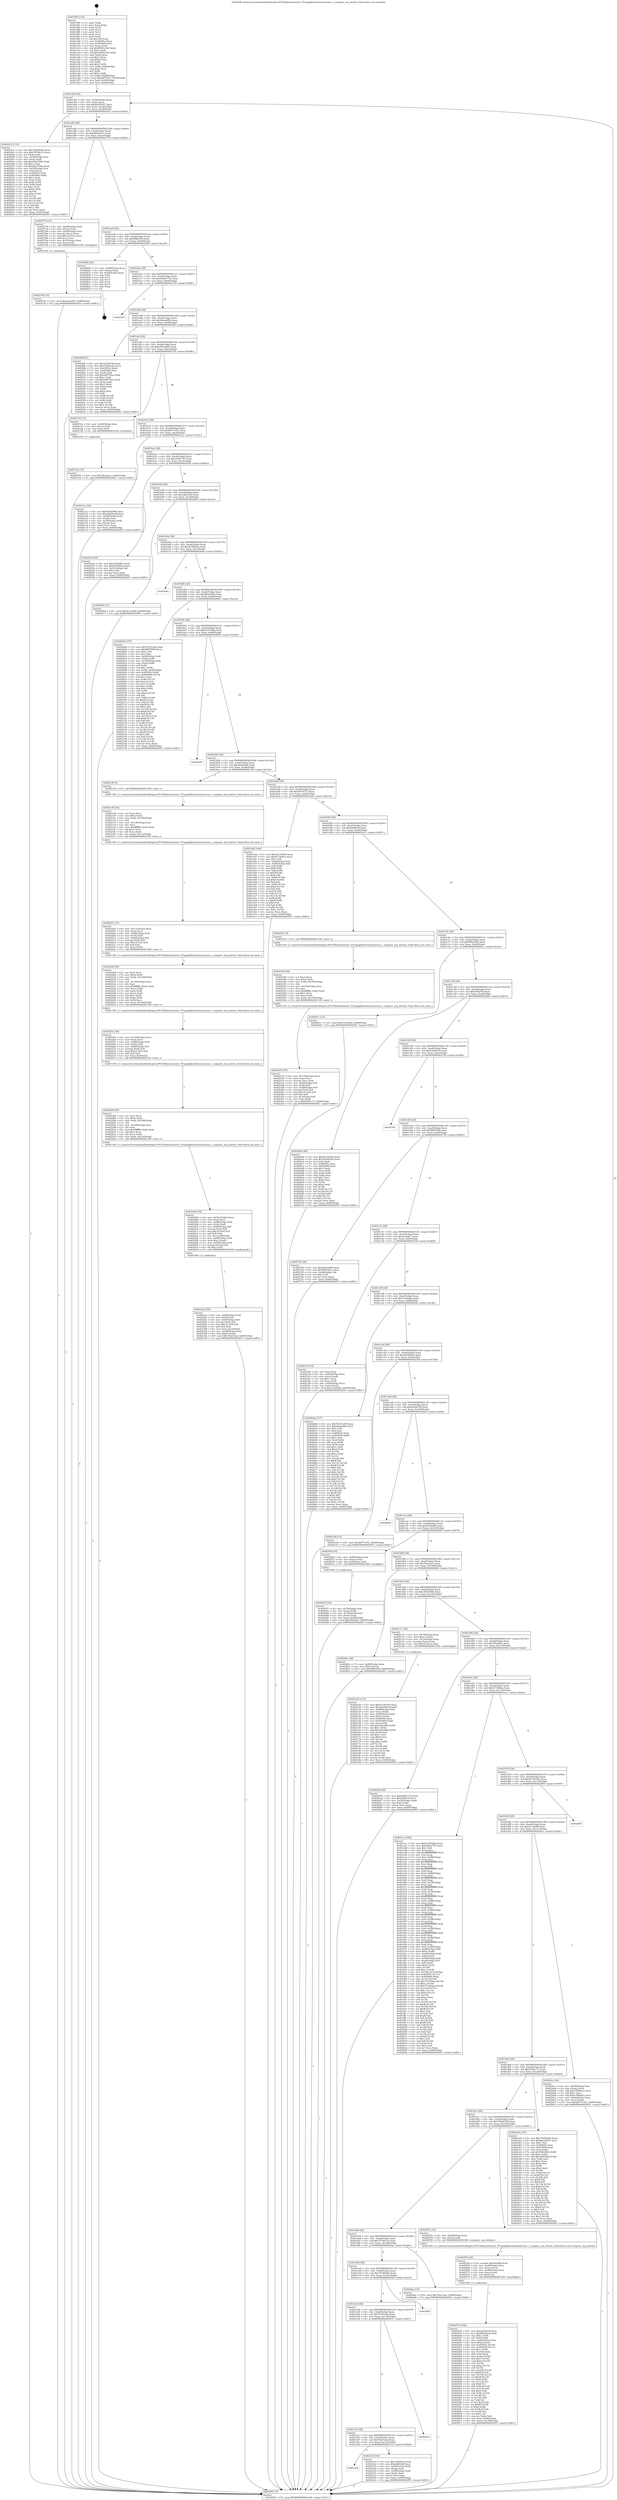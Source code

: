 digraph "0x4019f0" {
  label = "0x4019f0 (/mnt/c/Users/mathe/Desktop/tcc/POCII/binaries/extr_FFmpeglibavformatmovenc.c_compute_avg_bitrate_Final-ollvm.out::main(0))"
  labelloc = "t"
  node[shape=record]

  Entry [label="",width=0.3,height=0.3,shape=circle,fillcolor=black,style=filled]
  "0x401a64" [label="{
     0x401a64 [32]\l
     | [instrs]\l
     &nbsp;&nbsp;0x401a64 \<+6\>: mov -0x90(%rbp),%eax\l
     &nbsp;&nbsp;0x401a6a \<+2\>: mov %eax,%ecx\l
     &nbsp;&nbsp;0x401a6c \<+6\>: sub $0x8bc05297,%ecx\l
     &nbsp;&nbsp;0x401a72 \<+6\>: mov %eax,-0xa4(%rbp)\l
     &nbsp;&nbsp;0x401a78 \<+6\>: mov %ecx,-0xa8(%rbp)\l
     &nbsp;&nbsp;0x401a7e \<+6\>: je 000000000040243c \<main+0xa4c\>\l
  }"]
  "0x40243c" [label="{
     0x40243c [114]\l
     | [instrs]\l
     &nbsp;&nbsp;0x40243c \<+5\>: mov $0x79e50b0b,%eax\l
     &nbsp;&nbsp;0x402441 \<+5\>: mov $0x707b6c10,%ecx\l
     &nbsp;&nbsp;0x402446 \<+2\>: xor %edx,%edx\l
     &nbsp;&nbsp;0x402448 \<+4\>: mov -0x50(%rbp),%rsi\l
     &nbsp;&nbsp;0x40244c \<+2\>: mov (%rsi),%edi\l
     &nbsp;&nbsp;0x40244e \<+6\>: add $0x4dc276bb,%edi\l
     &nbsp;&nbsp;0x402454 \<+3\>: add $0x1,%edi\l
     &nbsp;&nbsp;0x402457 \<+6\>: sub $0x4dc276bb,%edi\l
     &nbsp;&nbsp;0x40245d \<+4\>: mov -0x50(%rbp),%rsi\l
     &nbsp;&nbsp;0x402461 \<+2\>: mov %edi,(%rsi)\l
     &nbsp;&nbsp;0x402463 \<+7\>: mov 0x40505c,%edi\l
     &nbsp;&nbsp;0x40246a \<+8\>: mov 0x405060,%r8d\l
     &nbsp;&nbsp;0x402472 \<+3\>: sub $0x1,%edx\l
     &nbsp;&nbsp;0x402475 \<+3\>: mov %edi,%r9d\l
     &nbsp;&nbsp;0x402478 \<+3\>: add %edx,%r9d\l
     &nbsp;&nbsp;0x40247b \<+4\>: imul %r9d,%edi\l
     &nbsp;&nbsp;0x40247f \<+3\>: and $0x1,%edi\l
     &nbsp;&nbsp;0x402482 \<+3\>: cmp $0x0,%edi\l
     &nbsp;&nbsp;0x402485 \<+4\>: sete %r10b\l
     &nbsp;&nbsp;0x402489 \<+4\>: cmp $0xa,%r8d\l
     &nbsp;&nbsp;0x40248d \<+4\>: setl %r11b\l
     &nbsp;&nbsp;0x402491 \<+3\>: mov %r10b,%bl\l
     &nbsp;&nbsp;0x402494 \<+3\>: and %r11b,%bl\l
     &nbsp;&nbsp;0x402497 \<+3\>: xor %r11b,%r10b\l
     &nbsp;&nbsp;0x40249a \<+3\>: or %r10b,%bl\l
     &nbsp;&nbsp;0x40249d \<+3\>: test $0x1,%bl\l
     &nbsp;&nbsp;0x4024a0 \<+3\>: cmovne %ecx,%eax\l
     &nbsp;&nbsp;0x4024a3 \<+6\>: mov %eax,-0x90(%rbp)\l
     &nbsp;&nbsp;0x4024a9 \<+5\>: jmp 0000000000402951 \<main+0xf61\>\l
  }"]
  "0x401a84" [label="{
     0x401a84 [28]\l
     | [instrs]\l
     &nbsp;&nbsp;0x401a84 \<+5\>: jmp 0000000000401a89 \<main+0x99\>\l
     &nbsp;&nbsp;0x401a89 \<+6\>: mov -0xa4(%rbp),%eax\l
     &nbsp;&nbsp;0x401a8f \<+5\>: sub $0x9855a0c1,%eax\l
     &nbsp;&nbsp;0x401a94 \<+6\>: mov %eax,-0xac(%rbp)\l
     &nbsp;&nbsp;0x401a9a \<+6\>: je 0000000000402779 \<main+0xd89\>\l
  }"]
  Exit [label="",width=0.3,height=0.3,shape=circle,fillcolor=black,style=filled,peripheries=2]
  "0x402779" [label="{
     0x402779 [33]\l
     | [instrs]\l
     &nbsp;&nbsp;0x402779 \<+4\>: mov -0x68(%rbp),%rax\l
     &nbsp;&nbsp;0x40277d \<+3\>: mov (%rax),%rax\l
     &nbsp;&nbsp;0x402780 \<+4\>: mov -0x40(%rbp),%rcx\l
     &nbsp;&nbsp;0x402784 \<+3\>: movslq (%rcx),%rcx\l
     &nbsp;&nbsp;0x402787 \<+4\>: imul $0x18,%rcx,%rcx\l
     &nbsp;&nbsp;0x40278b \<+3\>: add %rcx,%rax\l
     &nbsp;&nbsp;0x40278e \<+4\>: mov 0x10(%rax),%rax\l
     &nbsp;&nbsp;0x402792 \<+3\>: mov %rax,%rdi\l
     &nbsp;&nbsp;0x402795 \<+5\>: call 0000000000401030 \<free@plt\>\l
     | [calls]\l
     &nbsp;&nbsp;0x401030 \{1\} (unknown)\l
  }"]
  "0x401aa0" [label="{
     0x401aa0 [28]\l
     | [instrs]\l
     &nbsp;&nbsp;0x401aa0 \<+5\>: jmp 0000000000401aa5 \<main+0xb5\>\l
     &nbsp;&nbsp;0x401aa5 \<+6\>: mov -0xa4(%rbp),%eax\l
     &nbsp;&nbsp;0x401aab \<+5\>: sub $0x98fbcf54,%eax\l
     &nbsp;&nbsp;0x401ab0 \<+6\>: mov %eax,-0xb0(%rbp)\l
     &nbsp;&nbsp;0x401ab6 \<+6\>: je 0000000000402828 \<main+0xe38\>\l
  }"]
  "0x4027da" [label="{
     0x4027da [15]\l
     | [instrs]\l
     &nbsp;&nbsp;0x4027da \<+10\>: movl $0x38aa5acc,-0x90(%rbp)\l
     &nbsp;&nbsp;0x4027e4 \<+5\>: jmp 0000000000402951 \<main+0xf61\>\l
  }"]
  "0x402828" [label="{
     0x402828 [24]\l
     | [instrs]\l
     &nbsp;&nbsp;0x402828 \<+7\>: mov -0x88(%rbp),%rax\l
     &nbsp;&nbsp;0x40282f \<+2\>: mov (%rax),%eax\l
     &nbsp;&nbsp;0x402831 \<+4\>: lea -0x28(%rbp),%rsp\l
     &nbsp;&nbsp;0x402835 \<+1\>: pop %rbx\l
     &nbsp;&nbsp;0x402836 \<+2\>: pop %r12\l
     &nbsp;&nbsp;0x402838 \<+2\>: pop %r13\l
     &nbsp;&nbsp;0x40283a \<+2\>: pop %r14\l
     &nbsp;&nbsp;0x40283c \<+2\>: pop %r15\l
     &nbsp;&nbsp;0x40283e \<+1\>: pop %rbp\l
     &nbsp;&nbsp;0x40283f \<+1\>: ret\l
  }"]
  "0x401abc" [label="{
     0x401abc [28]\l
     | [instrs]\l
     &nbsp;&nbsp;0x401abc \<+5\>: jmp 0000000000401ac1 \<main+0xd1\>\l
     &nbsp;&nbsp;0x401ac1 \<+6\>: mov -0xa4(%rbp),%eax\l
     &nbsp;&nbsp;0x401ac7 \<+5\>: sub $0x9a961714,%eax\l
     &nbsp;&nbsp;0x401acc \<+6\>: mov %eax,-0xb4(%rbp)\l
     &nbsp;&nbsp;0x401ad2 \<+6\>: je 00000000004027e9 \<main+0xdf9\>\l
  }"]
  "0x40279a" [label="{
     0x40279a [15]\l
     | [instrs]\l
     &nbsp;&nbsp;0x40279a \<+10\>: movl $0xeecbd67,-0x90(%rbp)\l
     &nbsp;&nbsp;0x4027a4 \<+5\>: jmp 0000000000402951 \<main+0xf61\>\l
  }"]
  "0x4027e9" [label="{
     0x4027e9\l
  }", style=dashed]
  "0x401ad8" [label="{
     0x401ad8 [28]\l
     | [instrs]\l
     &nbsp;&nbsp;0x401ad8 \<+5\>: jmp 0000000000401add \<main+0xed\>\l
     &nbsp;&nbsp;0x401add \<+6\>: mov -0xa4(%rbp),%eax\l
     &nbsp;&nbsp;0x401ae3 \<+5\>: sub $0x9abac89b,%eax\l
     &nbsp;&nbsp;0x401ae8 \<+6\>: mov %eax,-0xb8(%rbp)\l
     &nbsp;&nbsp;0x401aee \<+6\>: je 00000000004024f6 \<main+0xb06\>\l
  }"]
  "0x40257a" [label="{
     0x40257a [162]\l
     | [instrs]\l
     &nbsp;&nbsp;0x40257a \<+5\>: mov $0x2436474f,%esi\l
     &nbsp;&nbsp;0x40257f \<+5\>: mov $0xf06a9264,%edx\l
     &nbsp;&nbsp;0x402584 \<+3\>: mov $0x1,%r8b\l
     &nbsp;&nbsp;0x402587 \<+3\>: xor %r9d,%r9d\l
     &nbsp;&nbsp;0x40258a \<+4\>: mov -0x40(%rbp),%rcx\l
     &nbsp;&nbsp;0x40258e \<+6\>: movl $0x0,(%rcx)\l
     &nbsp;&nbsp;0x402594 \<+8\>: mov 0x40505c,%r10d\l
     &nbsp;&nbsp;0x40259c \<+8\>: mov 0x405060,%r11d\l
     &nbsp;&nbsp;0x4025a4 \<+4\>: sub $0x1,%r9d\l
     &nbsp;&nbsp;0x4025a8 \<+3\>: mov %r10d,%ebx\l
     &nbsp;&nbsp;0x4025ab \<+3\>: add %r9d,%ebx\l
     &nbsp;&nbsp;0x4025ae \<+4\>: imul %ebx,%r10d\l
     &nbsp;&nbsp;0x4025b2 \<+4\>: and $0x1,%r10d\l
     &nbsp;&nbsp;0x4025b6 \<+4\>: cmp $0x0,%r10d\l
     &nbsp;&nbsp;0x4025ba \<+4\>: sete %r14b\l
     &nbsp;&nbsp;0x4025be \<+4\>: cmp $0xa,%r11d\l
     &nbsp;&nbsp;0x4025c2 \<+4\>: setl %r15b\l
     &nbsp;&nbsp;0x4025c6 \<+3\>: mov %r14b,%r12b\l
     &nbsp;&nbsp;0x4025c9 \<+4\>: xor $0xff,%r12b\l
     &nbsp;&nbsp;0x4025cd \<+3\>: mov %r15b,%r13b\l
     &nbsp;&nbsp;0x4025d0 \<+4\>: xor $0xff,%r13b\l
     &nbsp;&nbsp;0x4025d4 \<+4\>: xor $0x0,%r8b\l
     &nbsp;&nbsp;0x4025d8 \<+3\>: mov %r12b,%cl\l
     &nbsp;&nbsp;0x4025db \<+3\>: and $0x0,%cl\l
     &nbsp;&nbsp;0x4025de \<+3\>: and %r8b,%r14b\l
     &nbsp;&nbsp;0x4025e1 \<+3\>: mov %r13b,%dil\l
     &nbsp;&nbsp;0x4025e4 \<+4\>: and $0x0,%dil\l
     &nbsp;&nbsp;0x4025e8 \<+3\>: and %r8b,%r15b\l
     &nbsp;&nbsp;0x4025eb \<+3\>: or %r14b,%cl\l
     &nbsp;&nbsp;0x4025ee \<+3\>: or %r15b,%dil\l
     &nbsp;&nbsp;0x4025f1 \<+3\>: xor %dil,%cl\l
     &nbsp;&nbsp;0x4025f4 \<+3\>: or %r13b,%r12b\l
     &nbsp;&nbsp;0x4025f7 \<+4\>: xor $0xff,%r12b\l
     &nbsp;&nbsp;0x4025fb \<+4\>: or $0x0,%r8b\l
     &nbsp;&nbsp;0x4025ff \<+3\>: and %r8b,%r12b\l
     &nbsp;&nbsp;0x402602 \<+3\>: or %r12b,%cl\l
     &nbsp;&nbsp;0x402605 \<+3\>: test $0x1,%cl\l
     &nbsp;&nbsp;0x402608 \<+3\>: cmovne %edx,%esi\l
     &nbsp;&nbsp;0x40260b \<+6\>: mov %esi,-0x90(%rbp)\l
     &nbsp;&nbsp;0x402611 \<+6\>: mov %eax,-0x158(%rbp)\l
     &nbsp;&nbsp;0x402617 \<+5\>: jmp 0000000000402951 \<main+0xf61\>\l
  }"]
  "0x4024f6" [label="{
     0x4024f6 [91]\l
     | [instrs]\l
     &nbsp;&nbsp;0x4024f6 \<+5\>: mov $0x2436474f,%eax\l
     &nbsp;&nbsp;0x4024fb \<+5\>: mov $0x702b4325,%ecx\l
     &nbsp;&nbsp;0x402500 \<+7\>: mov 0x40505c,%edx\l
     &nbsp;&nbsp;0x402507 \<+7\>: mov 0x405060,%esi\l
     &nbsp;&nbsp;0x40250e \<+2\>: mov %edx,%edi\l
     &nbsp;&nbsp;0x402510 \<+6\>: add $0xb99732ec,%edi\l
     &nbsp;&nbsp;0x402516 \<+3\>: sub $0x1,%edi\l
     &nbsp;&nbsp;0x402519 \<+6\>: sub $0xb99732ec,%edi\l
     &nbsp;&nbsp;0x40251f \<+3\>: imul %edi,%edx\l
     &nbsp;&nbsp;0x402522 \<+3\>: and $0x1,%edx\l
     &nbsp;&nbsp;0x402525 \<+3\>: cmp $0x0,%edx\l
     &nbsp;&nbsp;0x402528 \<+4\>: sete %r8b\l
     &nbsp;&nbsp;0x40252c \<+3\>: cmp $0xa,%esi\l
     &nbsp;&nbsp;0x40252f \<+4\>: setl %r9b\l
     &nbsp;&nbsp;0x402533 \<+3\>: mov %r8b,%r10b\l
     &nbsp;&nbsp;0x402536 \<+3\>: and %r9b,%r10b\l
     &nbsp;&nbsp;0x402539 \<+3\>: xor %r9b,%r8b\l
     &nbsp;&nbsp;0x40253c \<+3\>: or %r8b,%r10b\l
     &nbsp;&nbsp;0x40253f \<+4\>: test $0x1,%r10b\l
     &nbsp;&nbsp;0x402543 \<+3\>: cmovne %ecx,%eax\l
     &nbsp;&nbsp;0x402546 \<+6\>: mov %eax,-0x90(%rbp)\l
     &nbsp;&nbsp;0x40254c \<+5\>: jmp 0000000000402951 \<main+0xf61\>\l
  }"]
  "0x401af4" [label="{
     0x401af4 [28]\l
     | [instrs]\l
     &nbsp;&nbsp;0x401af4 \<+5\>: jmp 0000000000401af9 \<main+0x109\>\l
     &nbsp;&nbsp;0x401af9 \<+6\>: mov -0xa4(%rbp),%eax\l
     &nbsp;&nbsp;0x401aff \<+5\>: sub $0xa95ead69,%eax\l
     &nbsp;&nbsp;0x401b04 \<+6\>: mov %eax,-0xbc(%rbp)\l
     &nbsp;&nbsp;0x401b0a \<+6\>: je 00000000004027cb \<main+0xddb\>\l
  }"]
  "0x40255d" [label="{
     0x40255d [29]\l
     | [instrs]\l
     &nbsp;&nbsp;0x40255d \<+10\>: movabs $0x4030b6,%rdi\l
     &nbsp;&nbsp;0x402567 \<+4\>: mov -0x48(%rbp),%rcx\l
     &nbsp;&nbsp;0x40256b \<+2\>: mov %eax,(%rcx)\l
     &nbsp;&nbsp;0x40256d \<+4\>: mov -0x48(%rbp),%rcx\l
     &nbsp;&nbsp;0x402571 \<+2\>: mov (%rcx),%esi\l
     &nbsp;&nbsp;0x402573 \<+2\>: mov $0x0,%al\l
     &nbsp;&nbsp;0x402575 \<+5\>: call 0000000000401040 \<printf@plt\>\l
     | [calls]\l
     &nbsp;&nbsp;0x401040 \{1\} (unknown)\l
  }"]
  "0x4027cb" [label="{
     0x4027cb [15]\l
     | [instrs]\l
     &nbsp;&nbsp;0x4027cb \<+4\>: mov -0x68(%rbp),%rax\l
     &nbsp;&nbsp;0x4027cf \<+3\>: mov (%rax),%rax\l
     &nbsp;&nbsp;0x4027d2 \<+3\>: mov %rax,%rdi\l
     &nbsp;&nbsp;0x4027d5 \<+5\>: call 0000000000401030 \<free@plt\>\l
     | [calls]\l
     &nbsp;&nbsp;0x401030 \{1\} (unknown)\l
  }"]
  "0x401b10" [label="{
     0x401b10 [28]\l
     | [instrs]\l
     &nbsp;&nbsp;0x401b10 \<+5\>: jmp 0000000000401b15 \<main+0x125\>\l
     &nbsp;&nbsp;0x401b15 \<+6\>: mov -0xa4(%rbp),%eax\l
     &nbsp;&nbsp;0x401b1b \<+5\>: sub $0xb877c181,%eax\l
     &nbsp;&nbsp;0x401b20 \<+6\>: mov %eax,-0xc0(%rbp)\l
     &nbsp;&nbsp;0x401b26 \<+6\>: je 00000000004021ac \<main+0x7bc\>\l
  }"]
  "0x402372" [label="{
     0x402372 [55]\l
     | [instrs]\l
     &nbsp;&nbsp;0x402372 \<+6\>: mov -0x154(%rbp),%ecx\l
     &nbsp;&nbsp;0x402378 \<+3\>: imul %eax,%ecx\l
     &nbsp;&nbsp;0x40237b \<+3\>: movslq %ecx,%rdi\l
     &nbsp;&nbsp;0x40237e \<+4\>: mov -0x68(%rbp),%r8\l
     &nbsp;&nbsp;0x402382 \<+3\>: mov (%r8),%r8\l
     &nbsp;&nbsp;0x402385 \<+4\>: mov -0x60(%rbp),%r9\l
     &nbsp;&nbsp;0x402389 \<+3\>: movslq (%r9),%r9\l
     &nbsp;&nbsp;0x40238c \<+4\>: imul $0x18,%r9,%r9\l
     &nbsp;&nbsp;0x402390 \<+3\>: add %r9,%r8\l
     &nbsp;&nbsp;0x402393 \<+4\>: mov 0x10(%r8),%r8\l
     &nbsp;&nbsp;0x402397 \<+3\>: mov %rdi,(%r8)\l
     &nbsp;&nbsp;0x40239a \<+10\>: movl $0x53fd1c73,-0x90(%rbp)\l
     &nbsp;&nbsp;0x4023a4 \<+5\>: jmp 0000000000402951 \<main+0xf61\>\l
  }"]
  "0x4021ac" [label="{
     0x4021ac [36]\l
     | [instrs]\l
     &nbsp;&nbsp;0x4021ac \<+5\>: mov $0x9abac89b,%eax\l
     &nbsp;&nbsp;0x4021b1 \<+5\>: mov $0xe8a49a48,%ecx\l
     &nbsp;&nbsp;0x4021b6 \<+4\>: mov -0x60(%rbp),%rdx\l
     &nbsp;&nbsp;0x4021ba \<+2\>: mov (%rdx),%esi\l
     &nbsp;&nbsp;0x4021bc \<+4\>: mov -0x70(%rbp),%rdx\l
     &nbsp;&nbsp;0x4021c0 \<+2\>: cmp (%rdx),%esi\l
     &nbsp;&nbsp;0x4021c2 \<+3\>: cmovl %ecx,%eax\l
     &nbsp;&nbsp;0x4021c5 \<+6\>: mov %eax,-0x90(%rbp)\l
     &nbsp;&nbsp;0x4021cb \<+5\>: jmp 0000000000402951 \<main+0xf61\>\l
  }"]
  "0x401b2c" [label="{
     0x401b2c [28]\l
     | [instrs]\l
     &nbsp;&nbsp;0x401b2c \<+5\>: jmp 0000000000401b31 \<main+0x141\>\l
     &nbsp;&nbsp;0x401b31 \<+6\>: mov -0xa4(%rbp),%eax\l
     &nbsp;&nbsp;0x401b37 \<+5\>: sub $0xc649c797,%eax\l
     &nbsp;&nbsp;0x401b3c \<+6\>: mov %eax,-0xc4(%rbp)\l
     &nbsp;&nbsp;0x401b42 \<+6\>: je 0000000000402030 \<main+0x640\>\l
  }"]
  "0x402346" [label="{
     0x402346 [44]\l
     | [instrs]\l
     &nbsp;&nbsp;0x402346 \<+2\>: xor %ecx,%ecx\l
     &nbsp;&nbsp;0x402348 \<+5\>: mov $0x2,%edx\l
     &nbsp;&nbsp;0x40234d \<+6\>: mov %edx,-0x150(%rbp)\l
     &nbsp;&nbsp;0x402353 \<+1\>: cltd\l
     &nbsp;&nbsp;0x402354 \<+6\>: mov -0x150(%rbp),%esi\l
     &nbsp;&nbsp;0x40235a \<+2\>: idiv %esi\l
     &nbsp;&nbsp;0x40235c \<+6\>: imul $0xfffffffe,%edx,%edx\l
     &nbsp;&nbsp;0x402362 \<+3\>: sub $0x1,%ecx\l
     &nbsp;&nbsp;0x402365 \<+2\>: sub %ecx,%edx\l
     &nbsp;&nbsp;0x402367 \<+6\>: mov %edx,-0x154(%rbp)\l
     &nbsp;&nbsp;0x40236d \<+5\>: call 0000000000401160 \<next_i\>\l
     | [calls]\l
     &nbsp;&nbsp;0x401160 \{1\} (/mnt/c/Users/mathe/Desktop/tcc/POCII/binaries/extr_FFmpeglibavformatmovenc.c_compute_avg_bitrate_Final-ollvm.out::next_i)\l
  }"]
  "0x402030" [label="{
     0x402030 [30]\l
     | [instrs]\l
     &nbsp;&nbsp;0x402030 \<+5\>: mov $0x2525af9e,%eax\l
     &nbsp;&nbsp;0x402035 \<+5\>: mov $0xd108d5ea,%ecx\l
     &nbsp;&nbsp;0x40203a \<+3\>: mov -0x31(%rbp),%dl\l
     &nbsp;&nbsp;0x40203d \<+3\>: test $0x1,%dl\l
     &nbsp;&nbsp;0x402040 \<+3\>: cmovne %ecx,%eax\l
     &nbsp;&nbsp;0x402043 \<+6\>: mov %eax,-0x90(%rbp)\l
     &nbsp;&nbsp;0x402049 \<+5\>: jmp 0000000000402951 \<main+0xf61\>\l
  }"]
  "0x401b48" [label="{
     0x401b48 [28]\l
     | [instrs]\l
     &nbsp;&nbsp;0x401b48 \<+5\>: jmp 0000000000401b4d \<main+0x15d\>\l
     &nbsp;&nbsp;0x401b4d \<+6\>: mov -0xa4(%rbp),%eax\l
     &nbsp;&nbsp;0x401b53 \<+5\>: sub $0xcdfa35e2,%eax\l
     &nbsp;&nbsp;0x401b58 \<+6\>: mov %eax,-0xc8(%rbp)\l
     &nbsp;&nbsp;0x401b5e \<+6\>: je 00000000004024bd \<main+0xacd\>\l
  }"]
  "0x401e58" [label="{
     0x401e58\l
  }", style=dashed]
  "0x4024bd" [label="{
     0x4024bd [15]\l
     | [instrs]\l
     &nbsp;&nbsp;0x4024bd \<+10\>: movl $0x4c12a58f,-0x90(%rbp)\l
     &nbsp;&nbsp;0x4024c7 \<+5\>: jmp 0000000000402951 \<main+0xf61\>\l
  }"]
  "0x401b64" [label="{
     0x401b64 [28]\l
     | [instrs]\l
     &nbsp;&nbsp;0x401b64 \<+5\>: jmp 0000000000401b69 \<main+0x179\>\l
     &nbsp;&nbsp;0x401b69 \<+6\>: mov -0xa4(%rbp),%eax\l
     &nbsp;&nbsp;0x401b6f \<+5\>: sub $0xd108d5ea,%eax\l
     &nbsp;&nbsp;0x401b74 \<+6\>: mov %eax,-0xcc(%rbp)\l
     &nbsp;&nbsp;0x401b7a \<+6\>: je 000000000040204e \<main+0x65e\>\l
  }"]
  "0x40231d" [label="{
     0x40231d [36]\l
     | [instrs]\l
     &nbsp;&nbsp;0x40231d \<+5\>: mov $0xcdfa35e2,%eax\l
     &nbsp;&nbsp;0x402322 \<+5\>: mov $0xefa80c4f,%ecx\l
     &nbsp;&nbsp;0x402327 \<+4\>: mov -0x50(%rbp),%rdx\l
     &nbsp;&nbsp;0x40232b \<+2\>: mov (%rdx),%esi\l
     &nbsp;&nbsp;0x40232d \<+4\>: mov -0x58(%rbp),%rdx\l
     &nbsp;&nbsp;0x402331 \<+2\>: cmp (%rdx),%esi\l
     &nbsp;&nbsp;0x402333 \<+3\>: cmovl %ecx,%eax\l
     &nbsp;&nbsp;0x402336 \<+6\>: mov %eax,-0x90(%rbp)\l
     &nbsp;&nbsp;0x40233c \<+5\>: jmp 0000000000402951 \<main+0xf61\>\l
  }"]
  "0x40204e" [label="{
     0x40204e\l
  }", style=dashed]
  "0x401b80" [label="{
     0x401b80 [28]\l
     | [instrs]\l
     &nbsp;&nbsp;0x401b80 \<+5\>: jmp 0000000000401b85 \<main+0x195\>\l
     &nbsp;&nbsp;0x401b85 \<+6\>: mov -0xa4(%rbp),%eax\l
     &nbsp;&nbsp;0x401b8b \<+5\>: sub $0xdbdea060,%eax\l
     &nbsp;&nbsp;0x401b90 \<+6\>: mov %eax,-0xd0(%rbp)\l
     &nbsp;&nbsp;0x401b96 \<+6\>: je 00000000004026b4 \<main+0xcc4\>\l
  }"]
  "0x401e3c" [label="{
     0x401e3c [28]\l
     | [instrs]\l
     &nbsp;&nbsp;0x401e3c \<+5\>: jmp 0000000000401e41 \<main+0x451\>\l
     &nbsp;&nbsp;0x401e41 \<+6\>: mov -0xa4(%rbp),%eax\l
     &nbsp;&nbsp;0x401e47 \<+5\>: sub $0x7dee7aee,%eax\l
     &nbsp;&nbsp;0x401e4c \<+6\>: mov %eax,-0x134(%rbp)\l
     &nbsp;&nbsp;0x401e52 \<+6\>: je 000000000040231d \<main+0x92d\>\l
  }"]
  "0x4026b4" [label="{
     0x4026b4 [167]\l
     | [instrs]\l
     &nbsp;&nbsp;0x4026b4 \<+5\>: mov $0x7b101a94,%eax\l
     &nbsp;&nbsp;0x4026b9 \<+5\>: mov $0xf90f7058,%ecx\l
     &nbsp;&nbsp;0x4026be \<+2\>: mov $0x1,%dl\l
     &nbsp;&nbsp;0x4026c0 \<+2\>: xor %esi,%esi\l
     &nbsp;&nbsp;0x4026c2 \<+4\>: mov -0x40(%rbp),%rdi\l
     &nbsp;&nbsp;0x4026c6 \<+3\>: mov (%rdi),%r8d\l
     &nbsp;&nbsp;0x4026c9 \<+4\>: mov -0x70(%rbp),%rdi\l
     &nbsp;&nbsp;0x4026cd \<+3\>: cmp (%rdi),%r8d\l
     &nbsp;&nbsp;0x4026d0 \<+4\>: setl %r9b\l
     &nbsp;&nbsp;0x4026d4 \<+4\>: and $0x1,%r9b\l
     &nbsp;&nbsp;0x4026d8 \<+4\>: mov %r9b,-0x29(%rbp)\l
     &nbsp;&nbsp;0x4026dc \<+8\>: mov 0x40505c,%r8d\l
     &nbsp;&nbsp;0x4026e4 \<+8\>: mov 0x405060,%r10d\l
     &nbsp;&nbsp;0x4026ec \<+3\>: sub $0x1,%esi\l
     &nbsp;&nbsp;0x4026ef \<+3\>: mov %r8d,%r11d\l
     &nbsp;&nbsp;0x4026f2 \<+3\>: add %esi,%r11d\l
     &nbsp;&nbsp;0x4026f5 \<+4\>: imul %r11d,%r8d\l
     &nbsp;&nbsp;0x4026f9 \<+4\>: and $0x1,%r8d\l
     &nbsp;&nbsp;0x4026fd \<+4\>: cmp $0x0,%r8d\l
     &nbsp;&nbsp;0x402701 \<+4\>: sete %r9b\l
     &nbsp;&nbsp;0x402705 \<+4\>: cmp $0xa,%r10d\l
     &nbsp;&nbsp;0x402709 \<+3\>: setl %bl\l
     &nbsp;&nbsp;0x40270c \<+3\>: mov %r9b,%r14b\l
     &nbsp;&nbsp;0x40270f \<+4\>: xor $0xff,%r14b\l
     &nbsp;&nbsp;0x402713 \<+3\>: mov %bl,%r15b\l
     &nbsp;&nbsp;0x402716 \<+4\>: xor $0xff,%r15b\l
     &nbsp;&nbsp;0x40271a \<+3\>: xor $0x1,%dl\l
     &nbsp;&nbsp;0x40271d \<+3\>: mov %r14b,%r12b\l
     &nbsp;&nbsp;0x402720 \<+4\>: and $0xff,%r12b\l
     &nbsp;&nbsp;0x402724 \<+3\>: and %dl,%r9b\l
     &nbsp;&nbsp;0x402727 \<+3\>: mov %r15b,%r13b\l
     &nbsp;&nbsp;0x40272a \<+4\>: and $0xff,%r13b\l
     &nbsp;&nbsp;0x40272e \<+2\>: and %dl,%bl\l
     &nbsp;&nbsp;0x402730 \<+3\>: or %r9b,%r12b\l
     &nbsp;&nbsp;0x402733 \<+3\>: or %bl,%r13b\l
     &nbsp;&nbsp;0x402736 \<+3\>: xor %r13b,%r12b\l
     &nbsp;&nbsp;0x402739 \<+3\>: or %r15b,%r14b\l
     &nbsp;&nbsp;0x40273c \<+4\>: xor $0xff,%r14b\l
     &nbsp;&nbsp;0x402740 \<+3\>: or $0x1,%dl\l
     &nbsp;&nbsp;0x402743 \<+3\>: and %dl,%r14b\l
     &nbsp;&nbsp;0x402746 \<+3\>: or %r14b,%r12b\l
     &nbsp;&nbsp;0x402749 \<+4\>: test $0x1,%r12b\l
     &nbsp;&nbsp;0x40274d \<+3\>: cmovne %ecx,%eax\l
     &nbsp;&nbsp;0x402750 \<+6\>: mov %eax,-0x90(%rbp)\l
     &nbsp;&nbsp;0x402756 \<+5\>: jmp 0000000000402951 \<main+0xf61\>\l
  }"]
  "0x401b9c" [label="{
     0x401b9c [28]\l
     | [instrs]\l
     &nbsp;&nbsp;0x401b9c \<+5\>: jmp 0000000000401ba1 \<main+0x1b1\>\l
     &nbsp;&nbsp;0x401ba1 \<+6\>: mov -0xa4(%rbp),%eax\l
     &nbsp;&nbsp;0x401ba7 \<+5\>: sub $0xde37b492,%eax\l
     &nbsp;&nbsp;0x401bac \<+6\>: mov %eax,-0xd4(%rbp)\l
     &nbsp;&nbsp;0x401bb2 \<+6\>: je 0000000000402840 \<main+0xe50\>\l
  }"]
  "0x402931" [label="{
     0x402931\l
  }", style=dashed]
  "0x402840" [label="{
     0x402840\l
  }", style=dashed]
  "0x401bb8" [label="{
     0x401bb8 [28]\l
     | [instrs]\l
     &nbsp;&nbsp;0x401bb8 \<+5\>: jmp 0000000000401bbd \<main+0x1cd\>\l
     &nbsp;&nbsp;0x401bbd \<+6\>: mov -0xa4(%rbp),%eax\l
     &nbsp;&nbsp;0x401bc3 \<+5\>: sub $0xe8a49a48,%eax\l
     &nbsp;&nbsp;0x401bc8 \<+6\>: mov %eax,-0xd8(%rbp)\l
     &nbsp;&nbsp;0x401bce \<+6\>: je 00000000004021d0 \<main+0x7e0\>\l
  }"]
  "0x401e20" [label="{
     0x401e20 [28]\l
     | [instrs]\l
     &nbsp;&nbsp;0x401e20 \<+5\>: jmp 0000000000401e25 \<main+0x435\>\l
     &nbsp;&nbsp;0x401e25 \<+6\>: mov -0xa4(%rbp),%eax\l
     &nbsp;&nbsp;0x401e2b \<+5\>: sub $0x7b101a94,%eax\l
     &nbsp;&nbsp;0x401e30 \<+6\>: mov %eax,-0x130(%rbp)\l
     &nbsp;&nbsp;0x401e36 \<+6\>: je 0000000000402931 \<main+0xf41\>\l
  }"]
  "0x4021d0" [label="{
     0x4021d0 [5]\l
     | [instrs]\l
     &nbsp;&nbsp;0x4021d0 \<+5\>: call 0000000000401160 \<next_i\>\l
     | [calls]\l
     &nbsp;&nbsp;0x401160 \{1\} (/mnt/c/Users/mathe/Desktop/tcc/POCII/binaries/extr_FFmpeglibavformatmovenc.c_compute_avg_bitrate_Final-ollvm.out::next_i)\l
  }"]
  "0x401bd4" [label="{
     0x401bd4 [28]\l
     | [instrs]\l
     &nbsp;&nbsp;0x401bd4 \<+5\>: jmp 0000000000401bd9 \<main+0x1e9\>\l
     &nbsp;&nbsp;0x401bd9 \<+6\>: mov -0xa4(%rbp),%eax\l
     &nbsp;&nbsp;0x401bdf \<+5\>: sub $0xef470727,%eax\l
     &nbsp;&nbsp;0x401be4 \<+6\>: mov %eax,-0xdc(%rbp)\l
     &nbsp;&nbsp;0x401bea \<+6\>: je 0000000000401e62 \<main+0x472\>\l
  }"]
  "0x4028bf" [label="{
     0x4028bf\l
  }", style=dashed]
  "0x401e62" [label="{
     0x401e62 [106]\l
     | [instrs]\l
     &nbsp;&nbsp;0x401e62 \<+5\>: mov $0xde37b492,%eax\l
     &nbsp;&nbsp;0x401e67 \<+5\>: mov $0x417d90ca,%ecx\l
     &nbsp;&nbsp;0x401e6c \<+2\>: mov $0x1,%dl\l
     &nbsp;&nbsp;0x401e6e \<+7\>: mov -0x8a(%rbp),%sil\l
     &nbsp;&nbsp;0x401e75 \<+7\>: mov -0x89(%rbp),%dil\l
     &nbsp;&nbsp;0x401e7c \<+3\>: mov %sil,%r8b\l
     &nbsp;&nbsp;0x401e7f \<+4\>: xor $0xff,%r8b\l
     &nbsp;&nbsp;0x401e83 \<+3\>: mov %dil,%r9b\l
     &nbsp;&nbsp;0x401e86 \<+4\>: xor $0xff,%r9b\l
     &nbsp;&nbsp;0x401e8a \<+3\>: xor $0x0,%dl\l
     &nbsp;&nbsp;0x401e8d \<+3\>: mov %r8b,%r10b\l
     &nbsp;&nbsp;0x401e90 \<+4\>: and $0x0,%r10b\l
     &nbsp;&nbsp;0x401e94 \<+3\>: and %dl,%sil\l
     &nbsp;&nbsp;0x401e97 \<+3\>: mov %r9b,%r11b\l
     &nbsp;&nbsp;0x401e9a \<+4\>: and $0x0,%r11b\l
     &nbsp;&nbsp;0x401e9e \<+3\>: and %dl,%dil\l
     &nbsp;&nbsp;0x401ea1 \<+3\>: or %sil,%r10b\l
     &nbsp;&nbsp;0x401ea4 \<+3\>: or %dil,%r11b\l
     &nbsp;&nbsp;0x401ea7 \<+3\>: xor %r11b,%r10b\l
     &nbsp;&nbsp;0x401eaa \<+3\>: or %r9b,%r8b\l
     &nbsp;&nbsp;0x401ead \<+4\>: xor $0xff,%r8b\l
     &nbsp;&nbsp;0x401eb1 \<+3\>: or $0x0,%dl\l
     &nbsp;&nbsp;0x401eb4 \<+3\>: and %dl,%r8b\l
     &nbsp;&nbsp;0x401eb7 \<+3\>: or %r8b,%r10b\l
     &nbsp;&nbsp;0x401eba \<+4\>: test $0x1,%r10b\l
     &nbsp;&nbsp;0x401ebe \<+3\>: cmovne %ecx,%eax\l
     &nbsp;&nbsp;0x401ec1 \<+6\>: mov %eax,-0x90(%rbp)\l
     &nbsp;&nbsp;0x401ec7 \<+5\>: jmp 0000000000402951 \<main+0xf61\>\l
  }"]
  "0x401bf0" [label="{
     0x401bf0 [28]\l
     | [instrs]\l
     &nbsp;&nbsp;0x401bf0 \<+5\>: jmp 0000000000401bf5 \<main+0x205\>\l
     &nbsp;&nbsp;0x401bf5 \<+6\>: mov -0xa4(%rbp),%eax\l
     &nbsp;&nbsp;0x401bfb \<+5\>: sub $0xefa80c4f,%eax\l
     &nbsp;&nbsp;0x401c00 \<+6\>: mov %eax,-0xe0(%rbp)\l
     &nbsp;&nbsp;0x401c06 \<+6\>: je 0000000000402341 \<main+0x951\>\l
  }"]
  "0x402951" [label="{
     0x402951 [5]\l
     | [instrs]\l
     &nbsp;&nbsp;0x402951 \<+5\>: jmp 0000000000401a64 \<main+0x74\>\l
  }"]
  "0x4019f0" [label="{
     0x4019f0 [116]\l
     | [instrs]\l
     &nbsp;&nbsp;0x4019f0 \<+1\>: push %rbp\l
     &nbsp;&nbsp;0x4019f1 \<+3\>: mov %rsp,%rbp\l
     &nbsp;&nbsp;0x4019f4 \<+2\>: push %r15\l
     &nbsp;&nbsp;0x4019f6 \<+2\>: push %r14\l
     &nbsp;&nbsp;0x4019f8 \<+2\>: push %r13\l
     &nbsp;&nbsp;0x4019fa \<+2\>: push %r12\l
     &nbsp;&nbsp;0x4019fc \<+1\>: push %rbx\l
     &nbsp;&nbsp;0x4019fd \<+7\>: sub $0x148,%rsp\l
     &nbsp;&nbsp;0x401a04 \<+7\>: mov 0x40505c,%eax\l
     &nbsp;&nbsp;0x401a0b \<+7\>: mov 0x405060,%ecx\l
     &nbsp;&nbsp;0x401a12 \<+2\>: mov %eax,%edx\l
     &nbsp;&nbsp;0x401a14 \<+6\>: sub $0x9056a140,%edx\l
     &nbsp;&nbsp;0x401a1a \<+3\>: sub $0x1,%edx\l
     &nbsp;&nbsp;0x401a1d \<+6\>: add $0x9056a140,%edx\l
     &nbsp;&nbsp;0x401a23 \<+3\>: imul %edx,%eax\l
     &nbsp;&nbsp;0x401a26 \<+3\>: and $0x1,%eax\l
     &nbsp;&nbsp;0x401a29 \<+3\>: cmp $0x0,%eax\l
     &nbsp;&nbsp;0x401a2c \<+4\>: sete %r8b\l
     &nbsp;&nbsp;0x401a30 \<+4\>: and $0x1,%r8b\l
     &nbsp;&nbsp;0x401a34 \<+7\>: mov %r8b,-0x8a(%rbp)\l
     &nbsp;&nbsp;0x401a3b \<+3\>: cmp $0xa,%ecx\l
     &nbsp;&nbsp;0x401a3e \<+4\>: setl %r8b\l
     &nbsp;&nbsp;0x401a42 \<+4\>: and $0x1,%r8b\l
     &nbsp;&nbsp;0x401a46 \<+7\>: mov %r8b,-0x89(%rbp)\l
     &nbsp;&nbsp;0x401a4d \<+10\>: movl $0xef470727,-0x90(%rbp)\l
     &nbsp;&nbsp;0x401a57 \<+6\>: mov %edi,-0x94(%rbp)\l
     &nbsp;&nbsp;0x401a5d \<+7\>: mov %rsi,-0xa0(%rbp)\l
  }"]
  "0x401e04" [label="{
     0x401e04 [28]\l
     | [instrs]\l
     &nbsp;&nbsp;0x401e04 \<+5\>: jmp 0000000000401e09 \<main+0x419\>\l
     &nbsp;&nbsp;0x401e09 \<+6\>: mov -0xa4(%rbp),%eax\l
     &nbsp;&nbsp;0x401e0f \<+5\>: sub $0x79e50b0b,%eax\l
     &nbsp;&nbsp;0x401e14 \<+6\>: mov %eax,-0x12c(%rbp)\l
     &nbsp;&nbsp;0x401e1a \<+6\>: je 00000000004028bf \<main+0xecf\>\l
  }"]
  "0x402341" [label="{
     0x402341 [5]\l
     | [instrs]\l
     &nbsp;&nbsp;0x402341 \<+5\>: call 0000000000401160 \<next_i\>\l
     | [calls]\l
     &nbsp;&nbsp;0x401160 \{1\} (/mnt/c/Users/mathe/Desktop/tcc/POCII/binaries/extr_FFmpeglibavformatmovenc.c_compute_avg_bitrate_Final-ollvm.out::next_i)\l
  }"]
  "0x401c0c" [label="{
     0x401c0c [28]\l
     | [instrs]\l
     &nbsp;&nbsp;0x401c0c \<+5\>: jmp 0000000000401c11 \<main+0x221\>\l
     &nbsp;&nbsp;0x401c11 \<+6\>: mov -0xa4(%rbp),%eax\l
     &nbsp;&nbsp;0x401c17 \<+5\>: sub $0xf06a9264,%eax\l
     &nbsp;&nbsp;0x401c1c \<+6\>: mov %eax,-0xe4(%rbp)\l
     &nbsp;&nbsp;0x401c22 \<+6\>: je 000000000040261c \<main+0xc2c\>\l
  }"]
  "0x4024ae" [label="{
     0x4024ae [15]\l
     | [instrs]\l
     &nbsp;&nbsp;0x4024ae \<+10\>: movl $0x7dee7aee,-0x90(%rbp)\l
     &nbsp;&nbsp;0x4024b8 \<+5\>: jmp 0000000000402951 \<main+0xf61\>\l
  }"]
  "0x40261c" [label="{
     0x40261c [15]\l
     | [instrs]\l
     &nbsp;&nbsp;0x40261c \<+10\>: movl $0x1ecb92da,-0x90(%rbp)\l
     &nbsp;&nbsp;0x402626 \<+5\>: jmp 0000000000402951 \<main+0xf61\>\l
  }"]
  "0x401c28" [label="{
     0x401c28 [28]\l
     | [instrs]\l
     &nbsp;&nbsp;0x401c28 \<+5\>: jmp 0000000000401c2d \<main+0x23d\>\l
     &nbsp;&nbsp;0x401c2d \<+6\>: mov -0xa4(%rbp),%eax\l
     &nbsp;&nbsp;0x401c33 \<+5\>: sub $0xf1ffb476,%eax\l
     &nbsp;&nbsp;0x401c38 \<+6\>: mov %eax,-0xe8(%rbp)\l
     &nbsp;&nbsp;0x401c3e \<+6\>: je 00000000004020bb \<main+0x6cb\>\l
  }"]
  "0x401de8" [label="{
     0x401de8 [28]\l
     | [instrs]\l
     &nbsp;&nbsp;0x401de8 \<+5\>: jmp 0000000000401ded \<main+0x3fd\>\l
     &nbsp;&nbsp;0x401ded \<+6\>: mov -0xa4(%rbp),%eax\l
     &nbsp;&nbsp;0x401df3 \<+5\>: sub $0x707b6c10,%eax\l
     &nbsp;&nbsp;0x401df8 \<+6\>: mov %eax,-0x128(%rbp)\l
     &nbsp;&nbsp;0x401dfe \<+6\>: je 00000000004024ae \<main+0xabe\>\l
  }"]
  "0x4020bb" [label="{
     0x4020bb [86]\l
     | [instrs]\l
     &nbsp;&nbsp;0x4020bb \<+5\>: mov $0x4219018a,%eax\l
     &nbsp;&nbsp;0x4020c0 \<+5\>: mov $0x3b3b9544,%ecx\l
     &nbsp;&nbsp;0x4020c5 \<+2\>: xor %edx,%edx\l
     &nbsp;&nbsp;0x4020c7 \<+7\>: mov 0x40505c,%esi\l
     &nbsp;&nbsp;0x4020ce \<+7\>: mov 0x405060,%edi\l
     &nbsp;&nbsp;0x4020d5 \<+3\>: sub $0x1,%edx\l
     &nbsp;&nbsp;0x4020d8 \<+3\>: mov %esi,%r8d\l
     &nbsp;&nbsp;0x4020db \<+3\>: add %edx,%r8d\l
     &nbsp;&nbsp;0x4020de \<+4\>: imul %r8d,%esi\l
     &nbsp;&nbsp;0x4020e2 \<+3\>: and $0x1,%esi\l
     &nbsp;&nbsp;0x4020e5 \<+3\>: cmp $0x0,%esi\l
     &nbsp;&nbsp;0x4020e8 \<+4\>: sete %r9b\l
     &nbsp;&nbsp;0x4020ec \<+3\>: cmp $0xa,%edi\l
     &nbsp;&nbsp;0x4020ef \<+4\>: setl %r10b\l
     &nbsp;&nbsp;0x4020f3 \<+3\>: mov %r9b,%r11b\l
     &nbsp;&nbsp;0x4020f6 \<+3\>: and %r10b,%r11b\l
     &nbsp;&nbsp;0x4020f9 \<+3\>: xor %r10b,%r9b\l
     &nbsp;&nbsp;0x4020fc \<+3\>: or %r9b,%r11b\l
     &nbsp;&nbsp;0x4020ff \<+4\>: test $0x1,%r11b\l
     &nbsp;&nbsp;0x402103 \<+3\>: cmovne %ecx,%eax\l
     &nbsp;&nbsp;0x402106 \<+6\>: mov %eax,-0x90(%rbp)\l
     &nbsp;&nbsp;0x40210c \<+5\>: jmp 0000000000402951 \<main+0xf61\>\l
  }"]
  "0x401c44" [label="{
     0x401c44 [28]\l
     | [instrs]\l
     &nbsp;&nbsp;0x401c44 \<+5\>: jmp 0000000000401c49 \<main+0x259\>\l
     &nbsp;&nbsp;0x401c49 \<+6\>: mov -0xa4(%rbp),%eax\l
     &nbsp;&nbsp;0x401c4f \<+5\>: sub $0xf30a6410,%eax\l
     &nbsp;&nbsp;0x401c54 \<+6\>: mov %eax,-0xec(%rbp)\l
     &nbsp;&nbsp;0x401c5a \<+6\>: je 00000000004027f8 \<main+0xe08\>\l
  }"]
  "0x402551" [label="{
     0x402551 [12]\l
     | [instrs]\l
     &nbsp;&nbsp;0x402551 \<+4\>: mov -0x68(%rbp),%rax\l
     &nbsp;&nbsp;0x402555 \<+3\>: mov (%rax),%rdi\l
     &nbsp;&nbsp;0x402558 \<+5\>: call 0000000000401400 \<compute_avg_bitrate\>\l
     | [calls]\l
     &nbsp;&nbsp;0x401400 \{1\} (/mnt/c/Users/mathe/Desktop/tcc/POCII/binaries/extr_FFmpeglibavformatmovenc.c_compute_avg_bitrate_Final-ollvm.out::compute_avg_bitrate)\l
  }"]
  "0x4027f8" [label="{
     0x4027f8\l
  }", style=dashed]
  "0x401c60" [label="{
     0x401c60 [28]\l
     | [instrs]\l
     &nbsp;&nbsp;0x401c60 \<+5\>: jmp 0000000000401c65 \<main+0x275\>\l
     &nbsp;&nbsp;0x401c65 \<+6\>: mov -0xa4(%rbp),%eax\l
     &nbsp;&nbsp;0x401c6b \<+5\>: sub $0xf90f7058,%eax\l
     &nbsp;&nbsp;0x401c70 \<+6\>: mov %eax,-0xf0(%rbp)\l
     &nbsp;&nbsp;0x401c76 \<+6\>: je 000000000040275b \<main+0xd6b\>\l
  }"]
  "0x401dcc" [label="{
     0x401dcc [28]\l
     | [instrs]\l
     &nbsp;&nbsp;0x401dcc \<+5\>: jmp 0000000000401dd1 \<main+0x3e1\>\l
     &nbsp;&nbsp;0x401dd1 \<+6\>: mov -0xa4(%rbp),%eax\l
     &nbsp;&nbsp;0x401dd7 \<+5\>: sub $0x702b4325,%eax\l
     &nbsp;&nbsp;0x401ddc \<+6\>: mov %eax,-0x124(%rbp)\l
     &nbsp;&nbsp;0x401de2 \<+6\>: je 0000000000402551 \<main+0xb61\>\l
  }"]
  "0x40275b" [label="{
     0x40275b [30]\l
     | [instrs]\l
     &nbsp;&nbsp;0x40275b \<+5\>: mov $0xa95ead69,%eax\l
     &nbsp;&nbsp;0x402760 \<+5\>: mov $0x9855a0c1,%ecx\l
     &nbsp;&nbsp;0x402765 \<+3\>: mov -0x29(%rbp),%dl\l
     &nbsp;&nbsp;0x402768 \<+3\>: test $0x1,%dl\l
     &nbsp;&nbsp;0x40276b \<+3\>: cmovne %ecx,%eax\l
     &nbsp;&nbsp;0x40276e \<+6\>: mov %eax,-0x90(%rbp)\l
     &nbsp;&nbsp;0x402774 \<+5\>: jmp 0000000000402951 \<main+0xf61\>\l
  }"]
  "0x401c7c" [label="{
     0x401c7c [28]\l
     | [instrs]\l
     &nbsp;&nbsp;0x401c7c \<+5\>: jmp 0000000000401c81 \<main+0x291\>\l
     &nbsp;&nbsp;0x401c81 \<+6\>: mov -0xa4(%rbp),%eax\l
     &nbsp;&nbsp;0x401c87 \<+5\>: sub $0xeecbd67,%eax\l
     &nbsp;&nbsp;0x401c8c \<+6\>: mov %eax,-0xf4(%rbp)\l
     &nbsp;&nbsp;0x401c92 \<+6\>: je 00000000004027a9 \<main+0xdb9\>\l
  }"]
  "0x4023a9" [label="{
     0x4023a9 [147]\l
     | [instrs]\l
     &nbsp;&nbsp;0x4023a9 \<+5\>: mov $0x79e50b0b,%eax\l
     &nbsp;&nbsp;0x4023ae \<+5\>: mov $0x8bc05297,%ecx\l
     &nbsp;&nbsp;0x4023b3 \<+2\>: mov $0x1,%dl\l
     &nbsp;&nbsp;0x4023b5 \<+7\>: mov 0x40505c,%esi\l
     &nbsp;&nbsp;0x4023bc \<+7\>: mov 0x405060,%edi\l
     &nbsp;&nbsp;0x4023c3 \<+3\>: mov %esi,%r8d\l
     &nbsp;&nbsp;0x4023c6 \<+7\>: sub $0x500cf462,%r8d\l
     &nbsp;&nbsp;0x4023cd \<+4\>: sub $0x1,%r8d\l
     &nbsp;&nbsp;0x4023d1 \<+7\>: add $0x500cf462,%r8d\l
     &nbsp;&nbsp;0x4023d8 \<+4\>: imul %r8d,%esi\l
     &nbsp;&nbsp;0x4023dc \<+3\>: and $0x1,%esi\l
     &nbsp;&nbsp;0x4023df \<+3\>: cmp $0x0,%esi\l
     &nbsp;&nbsp;0x4023e2 \<+4\>: sete %r9b\l
     &nbsp;&nbsp;0x4023e6 \<+3\>: cmp $0xa,%edi\l
     &nbsp;&nbsp;0x4023e9 \<+4\>: setl %r10b\l
     &nbsp;&nbsp;0x4023ed \<+3\>: mov %r9b,%r11b\l
     &nbsp;&nbsp;0x4023f0 \<+4\>: xor $0xff,%r11b\l
     &nbsp;&nbsp;0x4023f4 \<+3\>: mov %r10b,%bl\l
     &nbsp;&nbsp;0x4023f7 \<+3\>: xor $0xff,%bl\l
     &nbsp;&nbsp;0x4023fa \<+3\>: xor $0x0,%dl\l
     &nbsp;&nbsp;0x4023fd \<+3\>: mov %r11b,%r14b\l
     &nbsp;&nbsp;0x402400 \<+4\>: and $0x0,%r14b\l
     &nbsp;&nbsp;0x402404 \<+3\>: and %dl,%r9b\l
     &nbsp;&nbsp;0x402407 \<+3\>: mov %bl,%r15b\l
     &nbsp;&nbsp;0x40240a \<+4\>: and $0x0,%r15b\l
     &nbsp;&nbsp;0x40240e \<+3\>: and %dl,%r10b\l
     &nbsp;&nbsp;0x402411 \<+3\>: or %r9b,%r14b\l
     &nbsp;&nbsp;0x402414 \<+3\>: or %r10b,%r15b\l
     &nbsp;&nbsp;0x402417 \<+3\>: xor %r15b,%r14b\l
     &nbsp;&nbsp;0x40241a \<+3\>: or %bl,%r11b\l
     &nbsp;&nbsp;0x40241d \<+4\>: xor $0xff,%r11b\l
     &nbsp;&nbsp;0x402421 \<+3\>: or $0x0,%dl\l
     &nbsp;&nbsp;0x402424 \<+3\>: and %dl,%r11b\l
     &nbsp;&nbsp;0x402427 \<+3\>: or %r11b,%r14b\l
     &nbsp;&nbsp;0x40242a \<+4\>: test $0x1,%r14b\l
     &nbsp;&nbsp;0x40242e \<+3\>: cmovne %ecx,%eax\l
     &nbsp;&nbsp;0x402431 \<+6\>: mov %eax,-0x90(%rbp)\l
     &nbsp;&nbsp;0x402437 \<+5\>: jmp 0000000000402951 \<main+0xf61\>\l
  }"]
  "0x4027a9" [label="{
     0x4027a9 [34]\l
     | [instrs]\l
     &nbsp;&nbsp;0x4027a9 \<+2\>: xor %eax,%eax\l
     &nbsp;&nbsp;0x4027ab \<+4\>: mov -0x40(%rbp),%rcx\l
     &nbsp;&nbsp;0x4027af \<+2\>: mov (%rcx),%edx\l
     &nbsp;&nbsp;0x4027b1 \<+3\>: sub $0x1,%eax\l
     &nbsp;&nbsp;0x4027b4 \<+2\>: sub %eax,%edx\l
     &nbsp;&nbsp;0x4027b6 \<+4\>: mov -0x40(%rbp),%rcx\l
     &nbsp;&nbsp;0x4027ba \<+2\>: mov %edx,(%rcx)\l
     &nbsp;&nbsp;0x4027bc \<+10\>: movl $0x1ecb92da,-0x90(%rbp)\l
     &nbsp;&nbsp;0x4027c6 \<+5\>: jmp 0000000000402951 \<main+0xf61\>\l
  }"]
  "0x401c98" [label="{
     0x401c98 [28]\l
     | [instrs]\l
     &nbsp;&nbsp;0x401c98 \<+5\>: jmp 0000000000401c9d \<main+0x2ad\>\l
     &nbsp;&nbsp;0x401c9d \<+6\>: mov -0xa4(%rbp),%eax\l
     &nbsp;&nbsp;0x401ca3 \<+5\>: sub $0x1ecb92da,%eax\l
     &nbsp;&nbsp;0x401ca8 \<+6\>: mov %eax,-0xf8(%rbp)\l
     &nbsp;&nbsp;0x401cae \<+6\>: je 000000000040262b \<main+0xc3b\>\l
  }"]
  "0x401db0" [label="{
     0x401db0 [28]\l
     | [instrs]\l
     &nbsp;&nbsp;0x401db0 \<+5\>: jmp 0000000000401db5 \<main+0x3c5\>\l
     &nbsp;&nbsp;0x401db5 \<+6\>: mov -0xa4(%rbp),%eax\l
     &nbsp;&nbsp;0x401dbb \<+5\>: sub $0x53fd1c73,%eax\l
     &nbsp;&nbsp;0x401dc0 \<+6\>: mov %eax,-0x120(%rbp)\l
     &nbsp;&nbsp;0x401dc6 \<+6\>: je 00000000004023a9 \<main+0x9b9\>\l
  }"]
  "0x40262b" [label="{
     0x40262b [137]\l
     | [instrs]\l
     &nbsp;&nbsp;0x40262b \<+5\>: mov $0x7b101a94,%eax\l
     &nbsp;&nbsp;0x402630 \<+5\>: mov $0xdbdea060,%ecx\l
     &nbsp;&nbsp;0x402635 \<+2\>: mov $0x1,%dl\l
     &nbsp;&nbsp;0x402637 \<+2\>: xor %esi,%esi\l
     &nbsp;&nbsp;0x402639 \<+7\>: mov 0x40505c,%edi\l
     &nbsp;&nbsp;0x402640 \<+8\>: mov 0x405060,%r8d\l
     &nbsp;&nbsp;0x402648 \<+3\>: sub $0x1,%esi\l
     &nbsp;&nbsp;0x40264b \<+3\>: mov %edi,%r9d\l
     &nbsp;&nbsp;0x40264e \<+3\>: add %esi,%r9d\l
     &nbsp;&nbsp;0x402651 \<+4\>: imul %r9d,%edi\l
     &nbsp;&nbsp;0x402655 \<+3\>: and $0x1,%edi\l
     &nbsp;&nbsp;0x402658 \<+3\>: cmp $0x0,%edi\l
     &nbsp;&nbsp;0x40265b \<+4\>: sete %r10b\l
     &nbsp;&nbsp;0x40265f \<+4\>: cmp $0xa,%r8d\l
     &nbsp;&nbsp;0x402663 \<+4\>: setl %r11b\l
     &nbsp;&nbsp;0x402667 \<+3\>: mov %r10b,%bl\l
     &nbsp;&nbsp;0x40266a \<+3\>: xor $0xff,%bl\l
     &nbsp;&nbsp;0x40266d \<+3\>: mov %r11b,%r14b\l
     &nbsp;&nbsp;0x402670 \<+4\>: xor $0xff,%r14b\l
     &nbsp;&nbsp;0x402674 \<+3\>: xor $0x0,%dl\l
     &nbsp;&nbsp;0x402677 \<+3\>: mov %bl,%r15b\l
     &nbsp;&nbsp;0x40267a \<+4\>: and $0x0,%r15b\l
     &nbsp;&nbsp;0x40267e \<+3\>: and %dl,%r10b\l
     &nbsp;&nbsp;0x402681 \<+3\>: mov %r14b,%r12b\l
     &nbsp;&nbsp;0x402684 \<+4\>: and $0x0,%r12b\l
     &nbsp;&nbsp;0x402688 \<+3\>: and %dl,%r11b\l
     &nbsp;&nbsp;0x40268b \<+3\>: or %r10b,%r15b\l
     &nbsp;&nbsp;0x40268e \<+3\>: or %r11b,%r12b\l
     &nbsp;&nbsp;0x402691 \<+3\>: xor %r12b,%r15b\l
     &nbsp;&nbsp;0x402694 \<+3\>: or %r14b,%bl\l
     &nbsp;&nbsp;0x402697 \<+3\>: xor $0xff,%bl\l
     &nbsp;&nbsp;0x40269a \<+3\>: or $0x0,%dl\l
     &nbsp;&nbsp;0x40269d \<+2\>: and %dl,%bl\l
     &nbsp;&nbsp;0x40269f \<+3\>: or %bl,%r15b\l
     &nbsp;&nbsp;0x4026a2 \<+4\>: test $0x1,%r15b\l
     &nbsp;&nbsp;0x4026a6 \<+3\>: cmovne %ecx,%eax\l
     &nbsp;&nbsp;0x4026a9 \<+6\>: mov %eax,-0x90(%rbp)\l
     &nbsp;&nbsp;0x4026af \<+5\>: jmp 0000000000402951 \<main+0xf61\>\l
  }"]
  "0x401cb4" [label="{
     0x401cb4 [28]\l
     | [instrs]\l
     &nbsp;&nbsp;0x401cb4 \<+5\>: jmp 0000000000401cb9 \<main+0x2c9\>\l
     &nbsp;&nbsp;0x401cb9 \<+6\>: mov -0xa4(%rbp),%eax\l
     &nbsp;&nbsp;0x401cbf \<+5\>: sub $0x22249dc2,%eax\l
     &nbsp;&nbsp;0x401cc4 \<+6\>: mov %eax,-0xfc(%rbp)\l
     &nbsp;&nbsp;0x401cca \<+6\>: je 000000000040219d \<main+0x7ad\>\l
  }"]
  "0x4024cc" [label="{
     0x4024cc [42]\l
     | [instrs]\l
     &nbsp;&nbsp;0x4024cc \<+4\>: mov -0x60(%rbp),%rax\l
     &nbsp;&nbsp;0x4024d0 \<+2\>: mov (%rax),%ecx\l
     &nbsp;&nbsp;0x4024d2 \<+6\>: add $0xe706bae3,%ecx\l
     &nbsp;&nbsp;0x4024d8 \<+3\>: add $0x1,%ecx\l
     &nbsp;&nbsp;0x4024db \<+6\>: sub $0xe706bae3,%ecx\l
     &nbsp;&nbsp;0x4024e1 \<+4\>: mov -0x60(%rbp),%rax\l
     &nbsp;&nbsp;0x4024e5 \<+2\>: mov %ecx,(%rax)\l
     &nbsp;&nbsp;0x4024e7 \<+10\>: movl $0xb877c181,-0x90(%rbp)\l
     &nbsp;&nbsp;0x4024f1 \<+5\>: jmp 0000000000402951 \<main+0xf61\>\l
  }"]
  "0x40219d" [label="{
     0x40219d [15]\l
     | [instrs]\l
     &nbsp;&nbsp;0x40219d \<+10\>: movl $0xb877c181,-0x90(%rbp)\l
     &nbsp;&nbsp;0x4021a7 \<+5\>: jmp 0000000000402951 \<main+0xf61\>\l
  }"]
  "0x401cd0" [label="{
     0x401cd0 [28]\l
     | [instrs]\l
     &nbsp;&nbsp;0x401cd0 \<+5\>: jmp 0000000000401cd5 \<main+0x2e5\>\l
     &nbsp;&nbsp;0x401cd5 \<+6\>: mov -0xa4(%rbp),%eax\l
     &nbsp;&nbsp;0x401cdb \<+5\>: sub $0x2436474f,%eax\l
     &nbsp;&nbsp;0x401ce0 \<+6\>: mov %eax,-0x100(%rbp)\l
     &nbsp;&nbsp;0x401ce6 \<+6\>: je 00000000004028e9 \<main+0xef9\>\l
  }"]
  "0x401d94" [label="{
     0x401d94 [28]\l
     | [instrs]\l
     &nbsp;&nbsp;0x401d94 \<+5\>: jmp 0000000000401d99 \<main+0x3a9\>\l
     &nbsp;&nbsp;0x401d99 \<+6\>: mov -0xa4(%rbp),%eax\l
     &nbsp;&nbsp;0x401d9f \<+5\>: sub $0x4c12a58f,%eax\l
     &nbsp;&nbsp;0x401da4 \<+6\>: mov %eax,-0x11c(%rbp)\l
     &nbsp;&nbsp;0x401daa \<+6\>: je 00000000004024cc \<main+0xadc\>\l
  }"]
  "0x4028e9" [label="{
     0x4028e9\l
  }", style=dashed]
  "0x401cec" [label="{
     0x401cec [28]\l
     | [instrs]\l
     &nbsp;&nbsp;0x401cec \<+5\>: jmp 0000000000401cf1 \<main+0x301\>\l
     &nbsp;&nbsp;0x401cf1 \<+6\>: mov -0xa4(%rbp),%eax\l
     &nbsp;&nbsp;0x401cf7 \<+5\>: sub $0x2525af9e,%eax\l
     &nbsp;&nbsp;0x401cfc \<+6\>: mov %eax,-0x104(%rbp)\l
     &nbsp;&nbsp;0x401d02 \<+6\>: je 000000000040206f \<main+0x67f\>\l
  }"]
  "0x402885" [label="{
     0x402885\l
  }", style=dashed]
  "0x40206f" [label="{
     0x40206f [16]\l
     | [instrs]\l
     &nbsp;&nbsp;0x40206f \<+4\>: mov -0x80(%rbp),%rax\l
     &nbsp;&nbsp;0x402073 \<+3\>: mov (%rax),%rax\l
     &nbsp;&nbsp;0x402076 \<+4\>: mov 0x8(%rax),%rdi\l
     &nbsp;&nbsp;0x40207a \<+5\>: call 0000000000401060 \<atoi@plt\>\l
     | [calls]\l
     &nbsp;&nbsp;0x401060 \{1\} (unknown)\l
  }"]
  "0x401d08" [label="{
     0x401d08 [28]\l
     | [instrs]\l
     &nbsp;&nbsp;0x401d08 \<+5\>: jmp 0000000000401d0d \<main+0x31d\>\l
     &nbsp;&nbsp;0x401d0d \<+6\>: mov -0xa4(%rbp),%eax\l
     &nbsp;&nbsp;0x401d13 \<+5\>: sub $0x38aa5acc,%eax\l
     &nbsp;&nbsp;0x401d18 \<+6\>: mov %eax,-0x108(%rbp)\l
     &nbsp;&nbsp;0x401d1e \<+6\>: je 000000000040280c \<main+0xe1c\>\l
  }"]
  "0x4022eb" [label="{
     0x4022eb [50]\l
     | [instrs]\l
     &nbsp;&nbsp;0x4022eb \<+4\>: mov -0x68(%rbp),%rdi\l
     &nbsp;&nbsp;0x4022ef \<+3\>: mov (%rdi),%rdi\l
     &nbsp;&nbsp;0x4022f2 \<+4\>: mov -0x60(%rbp),%r8\l
     &nbsp;&nbsp;0x4022f6 \<+3\>: movslq (%r8),%r8\l
     &nbsp;&nbsp;0x4022f9 \<+4\>: imul $0x18,%r8,%r8\l
     &nbsp;&nbsp;0x4022fd \<+3\>: add %r8,%rdi\l
     &nbsp;&nbsp;0x402300 \<+4\>: mov %rax,0x10(%rdi)\l
     &nbsp;&nbsp;0x402304 \<+4\>: mov -0x50(%rbp),%rax\l
     &nbsp;&nbsp;0x402308 \<+6\>: movl $0x0,(%rax)\l
     &nbsp;&nbsp;0x40230e \<+10\>: movl $0x7dee7aee,-0x90(%rbp)\l
     &nbsp;&nbsp;0x402318 \<+5\>: jmp 0000000000402951 \<main+0xf61\>\l
  }"]
  "0x40280c" [label="{
     0x40280c [28]\l
     | [instrs]\l
     &nbsp;&nbsp;0x40280c \<+7\>: mov -0x88(%rbp),%rax\l
     &nbsp;&nbsp;0x402813 \<+6\>: movl $0x0,(%rax)\l
     &nbsp;&nbsp;0x402819 \<+10\>: movl $0x98fbcf54,-0x90(%rbp)\l
     &nbsp;&nbsp;0x402823 \<+5\>: jmp 0000000000402951 \<main+0xf61\>\l
  }"]
  "0x401d24" [label="{
     0x401d24 [28]\l
     | [instrs]\l
     &nbsp;&nbsp;0x401d24 \<+5\>: jmp 0000000000401d29 \<main+0x339\>\l
     &nbsp;&nbsp;0x401d29 \<+6\>: mov -0xa4(%rbp),%eax\l
     &nbsp;&nbsp;0x401d2f \<+5\>: sub $0x3b3b9544,%eax\l
     &nbsp;&nbsp;0x401d34 \<+6\>: mov %eax,-0x10c(%rbp)\l
     &nbsp;&nbsp;0x401d3a \<+6\>: je 0000000000402111 \<main+0x721\>\l
  }"]
  "0x4022b0" [label="{
     0x4022b0 [59]\l
     | [instrs]\l
     &nbsp;&nbsp;0x4022b0 \<+6\>: mov -0x14c(%rbp),%ecx\l
     &nbsp;&nbsp;0x4022b6 \<+3\>: imul %eax,%ecx\l
     &nbsp;&nbsp;0x4022b9 \<+4\>: mov -0x68(%rbp),%rdi\l
     &nbsp;&nbsp;0x4022bd \<+3\>: mov (%rdi),%rdi\l
     &nbsp;&nbsp;0x4022c0 \<+4\>: mov -0x60(%rbp),%r8\l
     &nbsp;&nbsp;0x4022c4 \<+3\>: movslq (%r8),%r8\l
     &nbsp;&nbsp;0x4022c7 \<+4\>: imul $0x18,%r8,%r8\l
     &nbsp;&nbsp;0x4022cb \<+3\>: add %r8,%rdi\l
     &nbsp;&nbsp;0x4022ce \<+3\>: mov %ecx,0x8(%rdi)\l
     &nbsp;&nbsp;0x4022d1 \<+4\>: mov -0x58(%rbp),%rdi\l
     &nbsp;&nbsp;0x4022d5 \<+6\>: movl $0x1,(%rdi)\l
     &nbsp;&nbsp;0x4022db \<+4\>: mov -0x58(%rbp),%rdi\l
     &nbsp;&nbsp;0x4022df \<+3\>: movslq (%rdi),%rdi\l
     &nbsp;&nbsp;0x4022e2 \<+4\>: shl $0x3,%rdi\l
     &nbsp;&nbsp;0x4022e6 \<+5\>: call 0000000000401050 \<malloc@plt\>\l
     | [calls]\l
     &nbsp;&nbsp;0x401050 \{1\} (unknown)\l
  }"]
  "0x402111" [label="{
     0x402111 [26]\l
     | [instrs]\l
     &nbsp;&nbsp;0x402111 \<+4\>: mov -0x70(%rbp),%rax\l
     &nbsp;&nbsp;0x402115 \<+6\>: movl $0x1,(%rax)\l
     &nbsp;&nbsp;0x40211b \<+4\>: mov -0x70(%rbp),%rax\l
     &nbsp;&nbsp;0x40211f \<+3\>: movslq (%rax),%rax\l
     &nbsp;&nbsp;0x402122 \<+4\>: imul $0x18,%rax,%rdi\l
     &nbsp;&nbsp;0x402126 \<+5\>: call 0000000000401050 \<malloc@plt\>\l
     | [calls]\l
     &nbsp;&nbsp;0x401050 \{1\} (unknown)\l
  }"]
  "0x401d40" [label="{
     0x401d40 [28]\l
     | [instrs]\l
     &nbsp;&nbsp;0x401d40 \<+5\>: jmp 0000000000401d45 \<main+0x355\>\l
     &nbsp;&nbsp;0x401d45 \<+6\>: mov -0xa4(%rbp),%eax\l
     &nbsp;&nbsp;0x401d4b \<+5\>: sub $0x3f5e8a01,%eax\l
     &nbsp;&nbsp;0x401d50 \<+6\>: mov %eax,-0x110(%rbp)\l
     &nbsp;&nbsp;0x401d56 \<+6\>: je 000000000040209d \<main+0x6ad\>\l
  }"]
  "0x402284" [label="{
     0x402284 [44]\l
     | [instrs]\l
     &nbsp;&nbsp;0x402284 \<+2\>: xor %ecx,%ecx\l
     &nbsp;&nbsp;0x402286 \<+5\>: mov $0x2,%edx\l
     &nbsp;&nbsp;0x40228b \<+6\>: mov %edx,-0x148(%rbp)\l
     &nbsp;&nbsp;0x402291 \<+1\>: cltd\l
     &nbsp;&nbsp;0x402292 \<+6\>: mov -0x148(%rbp),%esi\l
     &nbsp;&nbsp;0x402298 \<+2\>: idiv %esi\l
     &nbsp;&nbsp;0x40229a \<+6\>: imul $0xfffffffe,%edx,%edx\l
     &nbsp;&nbsp;0x4022a0 \<+3\>: sub $0x1,%ecx\l
     &nbsp;&nbsp;0x4022a3 \<+2\>: sub %ecx,%edx\l
     &nbsp;&nbsp;0x4022a5 \<+6\>: mov %edx,-0x14c(%rbp)\l
     &nbsp;&nbsp;0x4022ab \<+5\>: call 0000000000401160 \<next_i\>\l
     | [calls]\l
     &nbsp;&nbsp;0x401160 \{1\} (/mnt/c/Users/mathe/Desktop/tcc/POCII/binaries/extr_FFmpeglibavformatmovenc.c_compute_avg_bitrate_Final-ollvm.out::next_i)\l
  }"]
  "0x40209d" [label="{
     0x40209d [30]\l
     | [instrs]\l
     &nbsp;&nbsp;0x40209d \<+5\>: mov $0x9a961714,%eax\l
     &nbsp;&nbsp;0x4020a2 \<+5\>: mov $0xf1ffb476,%ecx\l
     &nbsp;&nbsp;0x4020a7 \<+3\>: mov -0x30(%rbp),%edx\l
     &nbsp;&nbsp;0x4020aa \<+3\>: cmp $0x0,%edx\l
     &nbsp;&nbsp;0x4020ad \<+3\>: cmove %ecx,%eax\l
     &nbsp;&nbsp;0x4020b0 \<+6\>: mov %eax,-0x90(%rbp)\l
     &nbsp;&nbsp;0x4020b6 \<+5\>: jmp 0000000000402951 \<main+0xf61\>\l
  }"]
  "0x401d5c" [label="{
     0x401d5c [28]\l
     | [instrs]\l
     &nbsp;&nbsp;0x401d5c \<+5\>: jmp 0000000000401d61 \<main+0x371\>\l
     &nbsp;&nbsp;0x401d61 \<+6\>: mov -0xa4(%rbp),%eax\l
     &nbsp;&nbsp;0x401d67 \<+5\>: sub $0x417d90ca,%eax\l
     &nbsp;&nbsp;0x401d6c \<+6\>: mov %eax,-0x114(%rbp)\l
     &nbsp;&nbsp;0x401d72 \<+6\>: je 0000000000401ecc \<main+0x4dc\>\l
  }"]
  "0x40225e" [label="{
     0x40225e [38]\l
     | [instrs]\l
     &nbsp;&nbsp;0x40225e \<+6\>: mov -0x144(%rbp),%ecx\l
     &nbsp;&nbsp;0x402264 \<+3\>: imul %eax,%ecx\l
     &nbsp;&nbsp;0x402267 \<+4\>: mov -0x68(%rbp),%rdi\l
     &nbsp;&nbsp;0x40226b \<+3\>: mov (%rdi),%rdi\l
     &nbsp;&nbsp;0x40226e \<+4\>: mov -0x60(%rbp),%r8\l
     &nbsp;&nbsp;0x402272 \<+3\>: movslq (%r8),%r8\l
     &nbsp;&nbsp;0x402275 \<+4\>: imul $0x18,%r8,%r8\l
     &nbsp;&nbsp;0x402279 \<+3\>: add %r8,%rdi\l
     &nbsp;&nbsp;0x40227c \<+3\>: mov %ecx,0x4(%rdi)\l
     &nbsp;&nbsp;0x40227f \<+5\>: call 0000000000401160 \<next_i\>\l
     | [calls]\l
     &nbsp;&nbsp;0x401160 \{1\} (/mnt/c/Users/mathe/Desktop/tcc/POCII/binaries/extr_FFmpeglibavformatmovenc.c_compute_avg_bitrate_Final-ollvm.out::next_i)\l
  }"]
  "0x401ecc" [label="{
     0x401ecc [356]\l
     | [instrs]\l
     &nbsp;&nbsp;0x401ecc \<+5\>: mov $0xde37b492,%eax\l
     &nbsp;&nbsp;0x401ed1 \<+5\>: mov $0xc649c797,%ecx\l
     &nbsp;&nbsp;0x401ed6 \<+2\>: mov $0x1,%dl\l
     &nbsp;&nbsp;0x401ed8 \<+3\>: mov %rsp,%rsi\l
     &nbsp;&nbsp;0x401edb \<+4\>: add $0xfffffffffffffff0,%rsi\l
     &nbsp;&nbsp;0x401edf \<+3\>: mov %rsi,%rsp\l
     &nbsp;&nbsp;0x401ee2 \<+7\>: mov %rsi,-0x88(%rbp)\l
     &nbsp;&nbsp;0x401ee9 \<+3\>: mov %rsp,%rsi\l
     &nbsp;&nbsp;0x401eec \<+4\>: add $0xfffffffffffffff0,%rsi\l
     &nbsp;&nbsp;0x401ef0 \<+3\>: mov %rsi,%rsp\l
     &nbsp;&nbsp;0x401ef3 \<+3\>: mov %rsp,%rdi\l
     &nbsp;&nbsp;0x401ef6 \<+4\>: add $0xfffffffffffffff0,%rdi\l
     &nbsp;&nbsp;0x401efa \<+3\>: mov %rdi,%rsp\l
     &nbsp;&nbsp;0x401efd \<+4\>: mov %rdi,-0x80(%rbp)\l
     &nbsp;&nbsp;0x401f01 \<+3\>: mov %rsp,%rdi\l
     &nbsp;&nbsp;0x401f04 \<+4\>: add $0xfffffffffffffff0,%rdi\l
     &nbsp;&nbsp;0x401f08 \<+3\>: mov %rdi,%rsp\l
     &nbsp;&nbsp;0x401f0b \<+4\>: mov %rdi,-0x78(%rbp)\l
     &nbsp;&nbsp;0x401f0f \<+3\>: mov %rsp,%rdi\l
     &nbsp;&nbsp;0x401f12 \<+4\>: add $0xfffffffffffffff0,%rdi\l
     &nbsp;&nbsp;0x401f16 \<+3\>: mov %rdi,%rsp\l
     &nbsp;&nbsp;0x401f19 \<+4\>: mov %rdi,-0x70(%rbp)\l
     &nbsp;&nbsp;0x401f1d \<+3\>: mov %rsp,%rdi\l
     &nbsp;&nbsp;0x401f20 \<+4\>: add $0xfffffffffffffff0,%rdi\l
     &nbsp;&nbsp;0x401f24 \<+3\>: mov %rdi,%rsp\l
     &nbsp;&nbsp;0x401f27 \<+4\>: mov %rdi,-0x68(%rbp)\l
     &nbsp;&nbsp;0x401f2b \<+3\>: mov %rsp,%rdi\l
     &nbsp;&nbsp;0x401f2e \<+4\>: add $0xfffffffffffffff0,%rdi\l
     &nbsp;&nbsp;0x401f32 \<+3\>: mov %rdi,%rsp\l
     &nbsp;&nbsp;0x401f35 \<+4\>: mov %rdi,-0x60(%rbp)\l
     &nbsp;&nbsp;0x401f39 \<+3\>: mov %rsp,%rdi\l
     &nbsp;&nbsp;0x401f3c \<+4\>: add $0xfffffffffffffff0,%rdi\l
     &nbsp;&nbsp;0x401f40 \<+3\>: mov %rdi,%rsp\l
     &nbsp;&nbsp;0x401f43 \<+4\>: mov %rdi,-0x58(%rbp)\l
     &nbsp;&nbsp;0x401f47 \<+3\>: mov %rsp,%rdi\l
     &nbsp;&nbsp;0x401f4a \<+4\>: add $0xfffffffffffffff0,%rdi\l
     &nbsp;&nbsp;0x401f4e \<+3\>: mov %rdi,%rsp\l
     &nbsp;&nbsp;0x401f51 \<+4\>: mov %rdi,-0x50(%rbp)\l
     &nbsp;&nbsp;0x401f55 \<+3\>: mov %rsp,%rdi\l
     &nbsp;&nbsp;0x401f58 \<+4\>: add $0xfffffffffffffff0,%rdi\l
     &nbsp;&nbsp;0x401f5c \<+3\>: mov %rdi,%rsp\l
     &nbsp;&nbsp;0x401f5f \<+4\>: mov %rdi,-0x48(%rbp)\l
     &nbsp;&nbsp;0x401f63 \<+3\>: mov %rsp,%rdi\l
     &nbsp;&nbsp;0x401f66 \<+4\>: add $0xfffffffffffffff0,%rdi\l
     &nbsp;&nbsp;0x401f6a \<+3\>: mov %rdi,%rsp\l
     &nbsp;&nbsp;0x401f6d \<+4\>: mov %rdi,-0x40(%rbp)\l
     &nbsp;&nbsp;0x401f71 \<+7\>: mov -0x88(%rbp),%rdi\l
     &nbsp;&nbsp;0x401f78 \<+6\>: movl $0x0,(%rdi)\l
     &nbsp;&nbsp;0x401f7e \<+7\>: mov -0x94(%rbp),%r8d\l
     &nbsp;&nbsp;0x401f85 \<+3\>: mov %r8d,(%rsi)\l
     &nbsp;&nbsp;0x401f88 \<+4\>: mov -0x80(%rbp),%rdi\l
     &nbsp;&nbsp;0x401f8c \<+7\>: mov -0xa0(%rbp),%r9\l
     &nbsp;&nbsp;0x401f93 \<+3\>: mov %r9,(%rdi)\l
     &nbsp;&nbsp;0x401f96 \<+3\>: cmpl $0x2,(%rsi)\l
     &nbsp;&nbsp;0x401f99 \<+4\>: setne %r10b\l
     &nbsp;&nbsp;0x401f9d \<+4\>: and $0x1,%r10b\l
     &nbsp;&nbsp;0x401fa1 \<+4\>: mov %r10b,-0x31(%rbp)\l
     &nbsp;&nbsp;0x401fa5 \<+8\>: mov 0x40505c,%r11d\l
     &nbsp;&nbsp;0x401fad \<+7\>: mov 0x405060,%ebx\l
     &nbsp;&nbsp;0x401fb4 \<+3\>: mov %r11d,%r14d\l
     &nbsp;&nbsp;0x401fb7 \<+7\>: add $0x571d24ae,%r14d\l
     &nbsp;&nbsp;0x401fbe \<+4\>: sub $0x1,%r14d\l
     &nbsp;&nbsp;0x401fc2 \<+7\>: sub $0x571d24ae,%r14d\l
     &nbsp;&nbsp;0x401fc9 \<+4\>: imul %r14d,%r11d\l
     &nbsp;&nbsp;0x401fcd \<+4\>: and $0x1,%r11d\l
     &nbsp;&nbsp;0x401fd1 \<+4\>: cmp $0x0,%r11d\l
     &nbsp;&nbsp;0x401fd5 \<+4\>: sete %r10b\l
     &nbsp;&nbsp;0x401fd9 \<+3\>: cmp $0xa,%ebx\l
     &nbsp;&nbsp;0x401fdc \<+4\>: setl %r15b\l
     &nbsp;&nbsp;0x401fe0 \<+3\>: mov %r10b,%r12b\l
     &nbsp;&nbsp;0x401fe3 \<+4\>: xor $0xff,%r12b\l
     &nbsp;&nbsp;0x401fe7 \<+3\>: mov %r15b,%r13b\l
     &nbsp;&nbsp;0x401fea \<+4\>: xor $0xff,%r13b\l
     &nbsp;&nbsp;0x401fee \<+3\>: xor $0x1,%dl\l
     &nbsp;&nbsp;0x401ff1 \<+3\>: mov %r12b,%sil\l
     &nbsp;&nbsp;0x401ff4 \<+4\>: and $0xff,%sil\l
     &nbsp;&nbsp;0x401ff8 \<+3\>: and %dl,%r10b\l
     &nbsp;&nbsp;0x401ffb \<+3\>: mov %r13b,%dil\l
     &nbsp;&nbsp;0x401ffe \<+4\>: and $0xff,%dil\l
     &nbsp;&nbsp;0x402002 \<+3\>: and %dl,%r15b\l
     &nbsp;&nbsp;0x402005 \<+3\>: or %r10b,%sil\l
     &nbsp;&nbsp;0x402008 \<+3\>: or %r15b,%dil\l
     &nbsp;&nbsp;0x40200b \<+3\>: xor %dil,%sil\l
     &nbsp;&nbsp;0x40200e \<+3\>: or %r13b,%r12b\l
     &nbsp;&nbsp;0x402011 \<+4\>: xor $0xff,%r12b\l
     &nbsp;&nbsp;0x402015 \<+3\>: or $0x1,%dl\l
     &nbsp;&nbsp;0x402018 \<+3\>: and %dl,%r12b\l
     &nbsp;&nbsp;0x40201b \<+3\>: or %r12b,%sil\l
     &nbsp;&nbsp;0x40201e \<+4\>: test $0x1,%sil\l
     &nbsp;&nbsp;0x402022 \<+3\>: cmovne %ecx,%eax\l
     &nbsp;&nbsp;0x402025 \<+6\>: mov %eax,-0x90(%rbp)\l
     &nbsp;&nbsp;0x40202b \<+5\>: jmp 0000000000402951 \<main+0xf61\>\l
  }"]
  "0x401d78" [label="{
     0x401d78 [28]\l
     | [instrs]\l
     &nbsp;&nbsp;0x401d78 \<+5\>: jmp 0000000000401d7d \<main+0x38d\>\l
     &nbsp;&nbsp;0x401d7d \<+6\>: mov -0xa4(%rbp),%eax\l
     &nbsp;&nbsp;0x401d83 \<+5\>: sub $0x4219018a,%eax\l
     &nbsp;&nbsp;0x401d88 \<+6\>: mov %eax,-0x118(%rbp)\l
     &nbsp;&nbsp;0x401d8e \<+6\>: je 0000000000402885 \<main+0xe95\>\l
  }"]
  "0x402226" [label="{
     0x402226 [56]\l
     | [instrs]\l
     &nbsp;&nbsp;0x402226 \<+2\>: xor %ecx,%ecx\l
     &nbsp;&nbsp;0x402228 \<+5\>: mov $0x2,%edx\l
     &nbsp;&nbsp;0x40222d \<+6\>: mov %edx,-0x140(%rbp)\l
     &nbsp;&nbsp;0x402233 \<+1\>: cltd\l
     &nbsp;&nbsp;0x402234 \<+6\>: mov -0x140(%rbp),%esi\l
     &nbsp;&nbsp;0x40223a \<+2\>: idiv %esi\l
     &nbsp;&nbsp;0x40223c \<+6\>: imul $0xfffffffe,%edx,%edx\l
     &nbsp;&nbsp;0x402242 \<+3\>: mov %ecx,%r9d\l
     &nbsp;&nbsp;0x402245 \<+3\>: sub %edx,%r9d\l
     &nbsp;&nbsp;0x402248 \<+2\>: mov %ecx,%edx\l
     &nbsp;&nbsp;0x40224a \<+3\>: sub $0x1,%edx\l
     &nbsp;&nbsp;0x40224d \<+3\>: add %edx,%r9d\l
     &nbsp;&nbsp;0x402250 \<+3\>: sub %r9d,%ecx\l
     &nbsp;&nbsp;0x402253 \<+6\>: mov %ecx,-0x144(%rbp)\l
     &nbsp;&nbsp;0x402259 \<+5\>: call 0000000000401160 \<next_i\>\l
     | [calls]\l
     &nbsp;&nbsp;0x401160 \{1\} (/mnt/c/Users/mathe/Desktop/tcc/POCII/binaries/extr_FFmpeglibavformatmovenc.c_compute_avg_bitrate_Final-ollvm.out::next_i)\l
  }"]
  "0x40207f" [label="{
     0x40207f [30]\l
     | [instrs]\l
     &nbsp;&nbsp;0x40207f \<+4\>: mov -0x78(%rbp),%rdi\l
     &nbsp;&nbsp;0x402083 \<+2\>: mov %eax,(%rdi)\l
     &nbsp;&nbsp;0x402085 \<+4\>: mov -0x78(%rbp),%rdi\l
     &nbsp;&nbsp;0x402089 \<+2\>: mov (%rdi),%eax\l
     &nbsp;&nbsp;0x40208b \<+3\>: mov %eax,-0x30(%rbp)\l
     &nbsp;&nbsp;0x40208e \<+10\>: movl $0x3f5e8a01,-0x90(%rbp)\l
     &nbsp;&nbsp;0x402098 \<+5\>: jmp 0000000000402951 \<main+0xf61\>\l
  }"]
  "0x40212b" [label="{
     0x40212b [114]\l
     | [instrs]\l
     &nbsp;&nbsp;0x40212b \<+5\>: mov $0x4219018a,%ecx\l
     &nbsp;&nbsp;0x402130 \<+5\>: mov $0x22249dc2,%edx\l
     &nbsp;&nbsp;0x402135 \<+4\>: mov -0x68(%rbp),%rdi\l
     &nbsp;&nbsp;0x402139 \<+3\>: mov %rax,(%rdi)\l
     &nbsp;&nbsp;0x40213c \<+4\>: mov -0x60(%rbp),%rax\l
     &nbsp;&nbsp;0x402140 \<+6\>: movl $0x0,(%rax)\l
     &nbsp;&nbsp;0x402146 \<+7\>: mov 0x40505c,%esi\l
     &nbsp;&nbsp;0x40214d \<+8\>: mov 0x405060,%r8d\l
     &nbsp;&nbsp;0x402155 \<+3\>: mov %esi,%r9d\l
     &nbsp;&nbsp;0x402158 \<+7\>: sub $0xc5fa386e,%r9d\l
     &nbsp;&nbsp;0x40215f \<+4\>: sub $0x1,%r9d\l
     &nbsp;&nbsp;0x402163 \<+7\>: add $0xc5fa386e,%r9d\l
     &nbsp;&nbsp;0x40216a \<+4\>: imul %r9d,%esi\l
     &nbsp;&nbsp;0x40216e \<+3\>: and $0x1,%esi\l
     &nbsp;&nbsp;0x402171 \<+3\>: cmp $0x0,%esi\l
     &nbsp;&nbsp;0x402174 \<+4\>: sete %r10b\l
     &nbsp;&nbsp;0x402178 \<+4\>: cmp $0xa,%r8d\l
     &nbsp;&nbsp;0x40217c \<+4\>: setl %r11b\l
     &nbsp;&nbsp;0x402180 \<+3\>: mov %r10b,%bl\l
     &nbsp;&nbsp;0x402183 \<+3\>: and %r11b,%bl\l
     &nbsp;&nbsp;0x402186 \<+3\>: xor %r11b,%r10b\l
     &nbsp;&nbsp;0x402189 \<+3\>: or %r10b,%bl\l
     &nbsp;&nbsp;0x40218c \<+3\>: test $0x1,%bl\l
     &nbsp;&nbsp;0x40218f \<+3\>: cmovne %edx,%ecx\l
     &nbsp;&nbsp;0x402192 \<+6\>: mov %ecx,-0x90(%rbp)\l
     &nbsp;&nbsp;0x402198 \<+5\>: jmp 0000000000402951 \<main+0xf61\>\l
  }"]
  "0x4021d5" [label="{
     0x4021d5 [44]\l
     | [instrs]\l
     &nbsp;&nbsp;0x4021d5 \<+2\>: xor %ecx,%ecx\l
     &nbsp;&nbsp;0x4021d7 \<+5\>: mov $0x2,%edx\l
     &nbsp;&nbsp;0x4021dc \<+6\>: mov %edx,-0x138(%rbp)\l
     &nbsp;&nbsp;0x4021e2 \<+1\>: cltd\l
     &nbsp;&nbsp;0x4021e3 \<+6\>: mov -0x138(%rbp),%esi\l
     &nbsp;&nbsp;0x4021e9 \<+2\>: idiv %esi\l
     &nbsp;&nbsp;0x4021eb \<+6\>: imul $0xfffffffe,%edx,%edx\l
     &nbsp;&nbsp;0x4021f1 \<+3\>: sub $0x1,%ecx\l
     &nbsp;&nbsp;0x4021f4 \<+2\>: sub %ecx,%edx\l
     &nbsp;&nbsp;0x4021f6 \<+6\>: mov %edx,-0x13c(%rbp)\l
     &nbsp;&nbsp;0x4021fc \<+5\>: call 0000000000401160 \<next_i\>\l
     | [calls]\l
     &nbsp;&nbsp;0x401160 \{1\} (/mnt/c/Users/mathe/Desktop/tcc/POCII/binaries/extr_FFmpeglibavformatmovenc.c_compute_avg_bitrate_Final-ollvm.out::next_i)\l
  }"]
  "0x402201" [label="{
     0x402201 [37]\l
     | [instrs]\l
     &nbsp;&nbsp;0x402201 \<+6\>: mov -0x13c(%rbp),%ecx\l
     &nbsp;&nbsp;0x402207 \<+3\>: imul %eax,%ecx\l
     &nbsp;&nbsp;0x40220a \<+4\>: mov -0x68(%rbp),%rdi\l
     &nbsp;&nbsp;0x40220e \<+3\>: mov (%rdi),%rdi\l
     &nbsp;&nbsp;0x402211 \<+4\>: mov -0x60(%rbp),%r8\l
     &nbsp;&nbsp;0x402215 \<+3\>: movslq (%r8),%r8\l
     &nbsp;&nbsp;0x402218 \<+4\>: imul $0x18,%r8,%r8\l
     &nbsp;&nbsp;0x40221c \<+3\>: add %r8,%rdi\l
     &nbsp;&nbsp;0x40221f \<+2\>: mov %ecx,(%rdi)\l
     &nbsp;&nbsp;0x402221 \<+5\>: call 0000000000401160 \<next_i\>\l
     | [calls]\l
     &nbsp;&nbsp;0x401160 \{1\} (/mnt/c/Users/mathe/Desktop/tcc/POCII/binaries/extr_FFmpeglibavformatmovenc.c_compute_avg_bitrate_Final-ollvm.out::next_i)\l
  }"]
  Entry -> "0x4019f0" [label=" 1"]
  "0x401a64" -> "0x40243c" [label=" 1"]
  "0x401a64" -> "0x401a84" [label=" 32"]
  "0x402828" -> Exit [label=" 1"]
  "0x401a84" -> "0x402779" [label=" 1"]
  "0x401a84" -> "0x401aa0" [label=" 31"]
  "0x40280c" -> "0x402951" [label=" 1"]
  "0x401aa0" -> "0x402828" [label=" 1"]
  "0x401aa0" -> "0x401abc" [label=" 30"]
  "0x4027da" -> "0x402951" [label=" 1"]
  "0x401abc" -> "0x4027e9" [label=" 0"]
  "0x401abc" -> "0x401ad8" [label=" 30"]
  "0x4027cb" -> "0x4027da" [label=" 1"]
  "0x401ad8" -> "0x4024f6" [label=" 1"]
  "0x401ad8" -> "0x401af4" [label=" 29"]
  "0x4027a9" -> "0x402951" [label=" 1"]
  "0x401af4" -> "0x4027cb" [label=" 1"]
  "0x401af4" -> "0x401b10" [label=" 28"]
  "0x40279a" -> "0x402951" [label=" 1"]
  "0x401b10" -> "0x4021ac" [label=" 2"]
  "0x401b10" -> "0x401b2c" [label=" 26"]
  "0x402779" -> "0x40279a" [label=" 1"]
  "0x401b2c" -> "0x402030" [label=" 1"]
  "0x401b2c" -> "0x401b48" [label=" 25"]
  "0x40275b" -> "0x402951" [label=" 2"]
  "0x401b48" -> "0x4024bd" [label=" 1"]
  "0x401b48" -> "0x401b64" [label=" 24"]
  "0x4026b4" -> "0x402951" [label=" 2"]
  "0x401b64" -> "0x40204e" [label=" 0"]
  "0x401b64" -> "0x401b80" [label=" 24"]
  "0x40262b" -> "0x402951" [label=" 2"]
  "0x401b80" -> "0x4026b4" [label=" 2"]
  "0x401b80" -> "0x401b9c" [label=" 22"]
  "0x40257a" -> "0x402951" [label=" 1"]
  "0x401b9c" -> "0x402840" [label=" 0"]
  "0x401b9c" -> "0x401bb8" [label=" 22"]
  "0x40255d" -> "0x40257a" [label=" 1"]
  "0x401bb8" -> "0x4021d0" [label=" 1"]
  "0x401bb8" -> "0x401bd4" [label=" 21"]
  "0x4024f6" -> "0x402951" [label=" 1"]
  "0x401bd4" -> "0x401e62" [label=" 1"]
  "0x401bd4" -> "0x401bf0" [label=" 20"]
  "0x401e62" -> "0x402951" [label=" 1"]
  "0x4019f0" -> "0x401a64" [label=" 1"]
  "0x402951" -> "0x401a64" [label=" 32"]
  "0x4024cc" -> "0x402951" [label=" 1"]
  "0x401bf0" -> "0x402341" [label=" 1"]
  "0x401bf0" -> "0x401c0c" [label=" 19"]
  "0x4024ae" -> "0x402951" [label=" 1"]
  "0x401c0c" -> "0x40261c" [label=" 1"]
  "0x401c0c" -> "0x401c28" [label=" 18"]
  "0x40243c" -> "0x402951" [label=" 1"]
  "0x401c28" -> "0x4020bb" [label=" 1"]
  "0x401c28" -> "0x401c44" [label=" 17"]
  "0x402372" -> "0x402951" [label=" 1"]
  "0x401c44" -> "0x4027f8" [label=" 0"]
  "0x401c44" -> "0x401c60" [label=" 17"]
  "0x402346" -> "0x402372" [label=" 1"]
  "0x401c60" -> "0x40275b" [label=" 2"]
  "0x401c60" -> "0x401c7c" [label=" 15"]
  "0x40231d" -> "0x402951" [label=" 2"]
  "0x401c7c" -> "0x4027a9" [label=" 1"]
  "0x401c7c" -> "0x401c98" [label=" 14"]
  "0x401e3c" -> "0x401e58" [label=" 0"]
  "0x401c98" -> "0x40262b" [label=" 2"]
  "0x401c98" -> "0x401cb4" [label=" 12"]
  "0x40261c" -> "0x402951" [label=" 1"]
  "0x401cb4" -> "0x40219d" [label=" 1"]
  "0x401cb4" -> "0x401cd0" [label=" 11"]
  "0x401e20" -> "0x401e3c" [label=" 2"]
  "0x401cd0" -> "0x4028e9" [label=" 0"]
  "0x401cd0" -> "0x401cec" [label=" 11"]
  "0x402551" -> "0x40255d" [label=" 1"]
  "0x401cec" -> "0x40206f" [label=" 1"]
  "0x401cec" -> "0x401d08" [label=" 10"]
  "0x401e04" -> "0x401e20" [label=" 2"]
  "0x401d08" -> "0x40280c" [label=" 1"]
  "0x401d08" -> "0x401d24" [label=" 9"]
  "0x4024bd" -> "0x402951" [label=" 1"]
  "0x401d24" -> "0x402111" [label=" 1"]
  "0x401d24" -> "0x401d40" [label=" 8"]
  "0x401de8" -> "0x401e04" [label=" 2"]
  "0x401d40" -> "0x40209d" [label=" 1"]
  "0x401d40" -> "0x401d5c" [label=" 7"]
  "0x401de8" -> "0x4024ae" [label=" 1"]
  "0x401d5c" -> "0x401ecc" [label=" 1"]
  "0x401d5c" -> "0x401d78" [label=" 6"]
  "0x4023a9" -> "0x402951" [label=" 1"]
  "0x401ecc" -> "0x402951" [label=" 1"]
  "0x402030" -> "0x402951" [label=" 1"]
  "0x40206f" -> "0x40207f" [label=" 1"]
  "0x40207f" -> "0x402951" [label=" 1"]
  "0x40209d" -> "0x402951" [label=" 1"]
  "0x4020bb" -> "0x402951" [label=" 1"]
  "0x402111" -> "0x40212b" [label=" 1"]
  "0x40212b" -> "0x402951" [label=" 1"]
  "0x40219d" -> "0x402951" [label=" 1"]
  "0x4021ac" -> "0x402951" [label=" 2"]
  "0x4021d0" -> "0x4021d5" [label=" 1"]
  "0x4021d5" -> "0x402201" [label=" 1"]
  "0x402201" -> "0x402226" [label=" 1"]
  "0x402226" -> "0x40225e" [label=" 1"]
  "0x40225e" -> "0x402284" [label=" 1"]
  "0x402284" -> "0x4022b0" [label=" 1"]
  "0x4022b0" -> "0x4022eb" [label=" 1"]
  "0x4022eb" -> "0x402951" [label=" 1"]
  "0x401e04" -> "0x4028bf" [label=" 0"]
  "0x401d78" -> "0x402885" [label=" 0"]
  "0x401d78" -> "0x401d94" [label=" 6"]
  "0x401e20" -> "0x402931" [label=" 0"]
  "0x401d94" -> "0x4024cc" [label=" 1"]
  "0x401d94" -> "0x401db0" [label=" 5"]
  "0x401e3c" -> "0x40231d" [label=" 2"]
  "0x401db0" -> "0x4023a9" [label=" 1"]
  "0x401db0" -> "0x401dcc" [label=" 4"]
  "0x402341" -> "0x402346" [label=" 1"]
  "0x401dcc" -> "0x402551" [label=" 1"]
  "0x401dcc" -> "0x401de8" [label=" 3"]
}
